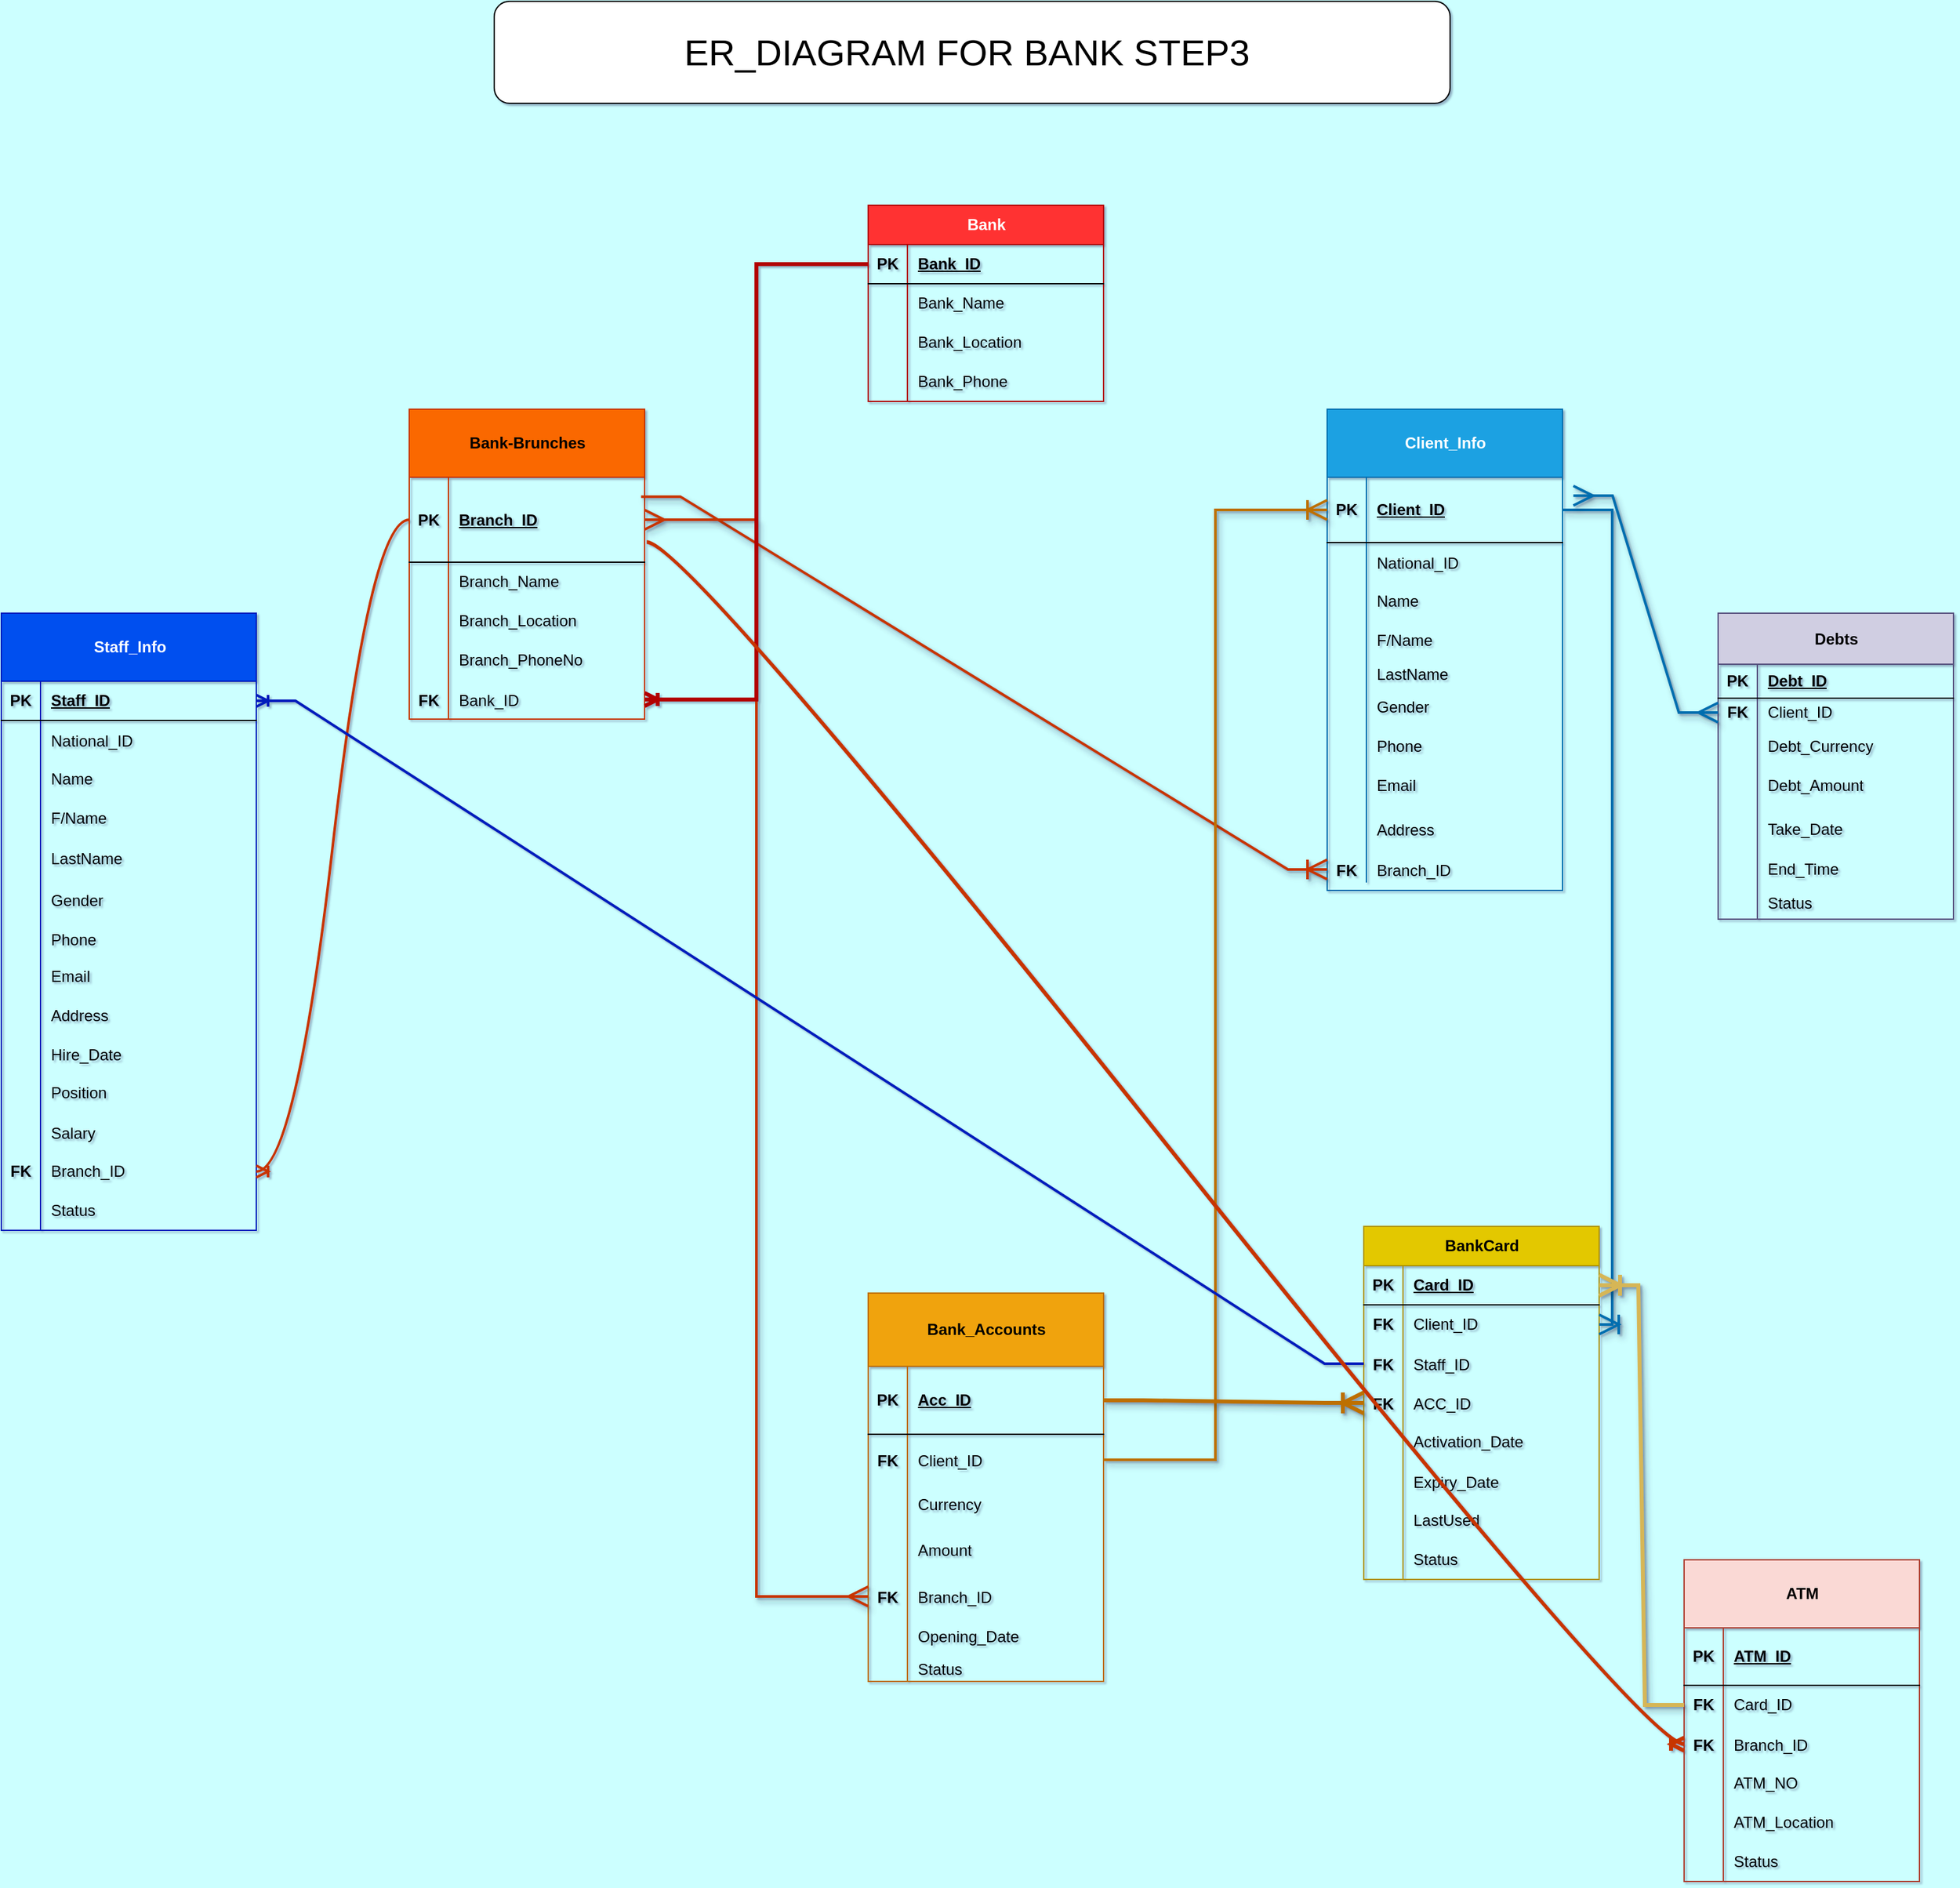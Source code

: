 <mxfile version="26.2.15">
  <diagram name="Page-1" id="15f87jgLNiUODkD-2ISg">
    <mxGraphModel dx="2211" dy="949" grid="1" gridSize="13" guides="1" tooltips="1" connect="1" arrows="1" fold="1" page="0" pageScale="1" pageWidth="850" pageHeight="1100" background="#CCFFFF" math="0" shadow="1">
      <root>
        <mxCell id="0" />
        <mxCell id="1" parent="0" />
        <mxCell id="Em6u5OrB498cdmo2XnIb-1" value="Staff_Info" style="shape=table;startSize=52;container=1;collapsible=1;childLayout=tableLayout;fixedRows=1;rowLines=0;fontStyle=1;align=center;resizeLast=1;html=1;fillColor=#0050ef;strokeColor=#001DBC;fontColor=#ffffff;" parent="1" vertex="1">
          <mxGeometry x="-832" y="156" width="195" height="472" as="geometry" />
        </mxCell>
        <mxCell id="Em6u5OrB498cdmo2XnIb-2" value="" style="shape=tableRow;horizontal=0;startSize=0;swimlaneHead=0;swimlaneBody=0;fillColor=none;collapsible=0;dropTarget=0;points=[[0,0.5],[1,0.5]];portConstraint=eastwest;top=0;left=0;right=0;bottom=1;" parent="Em6u5OrB498cdmo2XnIb-1" vertex="1">
          <mxGeometry y="52" width="195" height="30" as="geometry" />
        </mxCell>
        <mxCell id="Em6u5OrB498cdmo2XnIb-3" value="PK" style="shape=partialRectangle;connectable=0;fillColor=none;top=0;left=0;bottom=0;right=0;fontStyle=1;overflow=hidden;whiteSpace=wrap;html=1;" parent="Em6u5OrB498cdmo2XnIb-2" vertex="1">
          <mxGeometry width="30" height="30" as="geometry">
            <mxRectangle width="30" height="30" as="alternateBounds" />
          </mxGeometry>
        </mxCell>
        <mxCell id="Em6u5OrB498cdmo2XnIb-4" value="Staff_ID" style="shape=partialRectangle;connectable=0;fillColor=none;top=0;left=0;bottom=0;right=0;align=left;spacingLeft=6;fontStyle=5;overflow=hidden;whiteSpace=wrap;html=1;" parent="Em6u5OrB498cdmo2XnIb-2" vertex="1">
          <mxGeometry x="30" width="165" height="30" as="geometry">
            <mxRectangle width="165" height="30" as="alternateBounds" />
          </mxGeometry>
        </mxCell>
        <mxCell id="lurckieIBWkXN16T76oR-1" value="" style="shape=tableRow;horizontal=0;startSize=0;swimlaneHead=0;swimlaneBody=0;fillColor=none;collapsible=0;dropTarget=0;points=[[0,0.5],[1,0.5]];portConstraint=eastwest;top=0;left=0;right=0;bottom=0;" parent="Em6u5OrB498cdmo2XnIb-1" vertex="1">
          <mxGeometry y="82" width="195" height="30" as="geometry" />
        </mxCell>
        <mxCell id="lurckieIBWkXN16T76oR-2" value="" style="shape=partialRectangle;connectable=0;fillColor=none;top=0;left=0;bottom=0;right=0;editable=1;overflow=hidden;" parent="lurckieIBWkXN16T76oR-1" vertex="1">
          <mxGeometry width="30" height="30" as="geometry">
            <mxRectangle width="30" height="30" as="alternateBounds" />
          </mxGeometry>
        </mxCell>
        <mxCell id="lurckieIBWkXN16T76oR-3" value="National_ID" style="shape=partialRectangle;connectable=0;fillColor=none;top=0;left=0;bottom=0;right=0;align=left;spacingLeft=6;overflow=hidden;" parent="lurckieIBWkXN16T76oR-1" vertex="1">
          <mxGeometry x="30" width="165" height="30" as="geometry">
            <mxRectangle width="165" height="30" as="alternateBounds" />
          </mxGeometry>
        </mxCell>
        <mxCell id="Em6u5OrB498cdmo2XnIb-5" value="" style="shape=tableRow;horizontal=0;startSize=0;swimlaneHead=0;swimlaneBody=0;fillColor=none;collapsible=0;dropTarget=0;points=[[0,0.5],[1,0.5]];portConstraint=eastwest;top=0;left=0;right=0;bottom=0;" parent="Em6u5OrB498cdmo2XnIb-1" vertex="1">
          <mxGeometry y="112" width="195" height="30" as="geometry" />
        </mxCell>
        <mxCell id="Em6u5OrB498cdmo2XnIb-6" value="" style="shape=partialRectangle;connectable=0;fillColor=none;top=0;left=0;bottom=0;right=0;editable=1;overflow=hidden;whiteSpace=wrap;html=1;" parent="Em6u5OrB498cdmo2XnIb-5" vertex="1">
          <mxGeometry width="30" height="30" as="geometry">
            <mxRectangle width="30" height="30" as="alternateBounds" />
          </mxGeometry>
        </mxCell>
        <mxCell id="Em6u5OrB498cdmo2XnIb-7" value="Name" style="shape=partialRectangle;connectable=0;fillColor=none;top=0;left=0;bottom=0;right=0;align=left;spacingLeft=6;overflow=hidden;whiteSpace=wrap;html=1;" parent="Em6u5OrB498cdmo2XnIb-5" vertex="1">
          <mxGeometry x="30" width="165" height="30" as="geometry">
            <mxRectangle width="165" height="30" as="alternateBounds" />
          </mxGeometry>
        </mxCell>
        <mxCell id="Em6u5OrB498cdmo2XnIb-8" value="" style="shape=tableRow;horizontal=0;startSize=0;swimlaneHead=0;swimlaneBody=0;fillColor=none;collapsible=0;dropTarget=0;points=[[0,0.5],[1,0.5]];portConstraint=eastwest;top=0;left=0;right=0;bottom=0;" parent="Em6u5OrB498cdmo2XnIb-1" vertex="1">
          <mxGeometry y="142" width="195" height="30" as="geometry" />
        </mxCell>
        <mxCell id="Em6u5OrB498cdmo2XnIb-9" value="" style="shape=partialRectangle;connectable=0;fillColor=none;top=0;left=0;bottom=0;right=0;editable=1;overflow=hidden;whiteSpace=wrap;html=1;" parent="Em6u5OrB498cdmo2XnIb-8" vertex="1">
          <mxGeometry width="30" height="30" as="geometry">
            <mxRectangle width="30" height="30" as="alternateBounds" />
          </mxGeometry>
        </mxCell>
        <mxCell id="Em6u5OrB498cdmo2XnIb-10" value="F/Name" style="shape=partialRectangle;connectable=0;fillColor=none;top=0;left=0;bottom=0;right=0;align=left;spacingLeft=6;overflow=hidden;whiteSpace=wrap;html=1;" parent="Em6u5OrB498cdmo2XnIb-8" vertex="1">
          <mxGeometry x="30" width="165" height="30" as="geometry">
            <mxRectangle width="165" height="30" as="alternateBounds" />
          </mxGeometry>
        </mxCell>
        <mxCell id="Em6u5OrB498cdmo2XnIb-72" value="" style="shape=tableRow;horizontal=0;startSize=0;swimlaneHead=0;swimlaneBody=0;fillColor=none;collapsible=0;dropTarget=0;points=[[0,0.5],[1,0.5]];portConstraint=eastwest;top=0;left=0;right=0;bottom=0;" parent="Em6u5OrB498cdmo2XnIb-1" vertex="1">
          <mxGeometry y="172" width="195" height="30" as="geometry" />
        </mxCell>
        <mxCell id="Em6u5OrB498cdmo2XnIb-73" value="" style="shape=partialRectangle;connectable=0;fillColor=none;top=0;left=0;bottom=0;right=0;editable=1;overflow=hidden;" parent="Em6u5OrB498cdmo2XnIb-72" vertex="1">
          <mxGeometry width="30" height="30" as="geometry">
            <mxRectangle width="30" height="30" as="alternateBounds" />
          </mxGeometry>
        </mxCell>
        <mxCell id="Em6u5OrB498cdmo2XnIb-74" value="LastName" style="shape=partialRectangle;connectable=0;fillColor=none;top=0;left=0;bottom=0;right=0;align=left;spacingLeft=6;overflow=hidden;" parent="Em6u5OrB498cdmo2XnIb-72" vertex="1">
          <mxGeometry x="30" width="165" height="30" as="geometry">
            <mxRectangle width="165" height="30" as="alternateBounds" />
          </mxGeometry>
        </mxCell>
        <mxCell id="OlciM-B9G6zZ9tPEZE62-109" value="" style="shape=tableRow;horizontal=0;startSize=0;swimlaneHead=0;swimlaneBody=0;fillColor=none;collapsible=0;dropTarget=0;points=[[0,0.5],[1,0.5]];portConstraint=eastwest;top=0;left=0;right=0;bottom=0;" parent="Em6u5OrB498cdmo2XnIb-1" vertex="1">
          <mxGeometry y="202" width="195" height="34" as="geometry" />
        </mxCell>
        <mxCell id="OlciM-B9G6zZ9tPEZE62-110" value="" style="shape=partialRectangle;connectable=0;fillColor=none;top=0;left=0;bottom=0;right=0;editable=1;overflow=hidden;" parent="OlciM-B9G6zZ9tPEZE62-109" vertex="1">
          <mxGeometry width="30" height="34" as="geometry">
            <mxRectangle width="30" height="34" as="alternateBounds" />
          </mxGeometry>
        </mxCell>
        <mxCell id="OlciM-B9G6zZ9tPEZE62-111" value="Gender" style="shape=partialRectangle;connectable=0;fillColor=none;top=0;left=0;bottom=0;right=0;align=left;spacingLeft=6;overflow=hidden;" parent="OlciM-B9G6zZ9tPEZE62-109" vertex="1">
          <mxGeometry x="30" width="165" height="34" as="geometry">
            <mxRectangle width="165" height="34" as="alternateBounds" />
          </mxGeometry>
        </mxCell>
        <mxCell id="Em6u5OrB498cdmo2XnIb-75" value="" style="shape=tableRow;horizontal=0;startSize=0;swimlaneHead=0;swimlaneBody=0;fillColor=none;collapsible=0;dropTarget=0;points=[[0,0.5],[1,0.5]];portConstraint=eastwest;top=0;left=0;right=0;bottom=0;" parent="Em6u5OrB498cdmo2XnIb-1" vertex="1">
          <mxGeometry y="236" width="195" height="26" as="geometry" />
        </mxCell>
        <mxCell id="Em6u5OrB498cdmo2XnIb-76" value="" style="shape=partialRectangle;connectable=0;fillColor=none;top=0;left=0;bottom=0;right=0;editable=1;overflow=hidden;" parent="Em6u5OrB498cdmo2XnIb-75" vertex="1">
          <mxGeometry width="30" height="26" as="geometry">
            <mxRectangle width="30" height="26" as="alternateBounds" />
          </mxGeometry>
        </mxCell>
        <mxCell id="Em6u5OrB498cdmo2XnIb-77" value="Phone" style="shape=partialRectangle;connectable=0;fillColor=none;top=0;left=0;bottom=0;right=0;align=left;spacingLeft=6;overflow=hidden;" parent="Em6u5OrB498cdmo2XnIb-75" vertex="1">
          <mxGeometry x="30" width="165" height="26" as="geometry">
            <mxRectangle width="165" height="26" as="alternateBounds" />
          </mxGeometry>
        </mxCell>
        <mxCell id="Em6u5OrB498cdmo2XnIb-78" value="" style="shape=tableRow;horizontal=0;startSize=0;swimlaneHead=0;swimlaneBody=0;fillColor=none;collapsible=0;dropTarget=0;points=[[0,0.5],[1,0.5]];portConstraint=eastwest;top=0;left=0;right=0;bottom=0;" parent="Em6u5OrB498cdmo2XnIb-1" vertex="1">
          <mxGeometry y="262" width="195" height="30" as="geometry" />
        </mxCell>
        <mxCell id="Em6u5OrB498cdmo2XnIb-79" value="" style="shape=partialRectangle;connectable=0;fillColor=none;top=0;left=0;bottom=0;right=0;editable=1;overflow=hidden;" parent="Em6u5OrB498cdmo2XnIb-78" vertex="1">
          <mxGeometry width="30" height="30" as="geometry">
            <mxRectangle width="30" height="30" as="alternateBounds" />
          </mxGeometry>
        </mxCell>
        <mxCell id="Em6u5OrB498cdmo2XnIb-80" value="Email" style="shape=partialRectangle;connectable=0;fillColor=none;top=0;left=0;bottom=0;right=0;align=left;spacingLeft=6;overflow=hidden;" parent="Em6u5OrB498cdmo2XnIb-78" vertex="1">
          <mxGeometry x="30" width="165" height="30" as="geometry">
            <mxRectangle width="165" height="30" as="alternateBounds" />
          </mxGeometry>
        </mxCell>
        <mxCell id="Em6u5OrB498cdmo2XnIb-81" value="" style="shape=tableRow;horizontal=0;startSize=0;swimlaneHead=0;swimlaneBody=0;fillColor=none;collapsible=0;dropTarget=0;points=[[0,0.5],[1,0.5]];portConstraint=eastwest;top=0;left=0;right=0;bottom=0;" parent="Em6u5OrB498cdmo2XnIb-1" vertex="1">
          <mxGeometry y="292" width="195" height="30" as="geometry" />
        </mxCell>
        <mxCell id="Em6u5OrB498cdmo2XnIb-82" value="" style="shape=partialRectangle;connectable=0;fillColor=none;top=0;left=0;bottom=0;right=0;editable=1;overflow=hidden;" parent="Em6u5OrB498cdmo2XnIb-81" vertex="1">
          <mxGeometry width="30" height="30" as="geometry">
            <mxRectangle width="30" height="30" as="alternateBounds" />
          </mxGeometry>
        </mxCell>
        <mxCell id="Em6u5OrB498cdmo2XnIb-83" value="Address" style="shape=partialRectangle;connectable=0;fillColor=none;top=0;left=0;bottom=0;right=0;align=left;spacingLeft=6;overflow=hidden;" parent="Em6u5OrB498cdmo2XnIb-81" vertex="1">
          <mxGeometry x="30" width="165" height="30" as="geometry">
            <mxRectangle width="165" height="30" as="alternateBounds" />
          </mxGeometry>
        </mxCell>
        <mxCell id="Em6u5OrB498cdmo2XnIb-84" value="" style="shape=tableRow;horizontal=0;startSize=0;swimlaneHead=0;swimlaneBody=0;fillColor=none;collapsible=0;dropTarget=0;points=[[0,0.5],[1,0.5]];portConstraint=eastwest;top=0;left=0;right=0;bottom=0;" parent="Em6u5OrB498cdmo2XnIb-1" vertex="1">
          <mxGeometry y="322" width="195" height="30" as="geometry" />
        </mxCell>
        <mxCell id="Em6u5OrB498cdmo2XnIb-85" value="" style="shape=partialRectangle;connectable=0;fillColor=none;top=0;left=0;bottom=0;right=0;editable=1;overflow=hidden;" parent="Em6u5OrB498cdmo2XnIb-84" vertex="1">
          <mxGeometry width="30" height="30" as="geometry">
            <mxRectangle width="30" height="30" as="alternateBounds" />
          </mxGeometry>
        </mxCell>
        <mxCell id="Em6u5OrB498cdmo2XnIb-86" value="Hire_Date" style="shape=partialRectangle;connectable=0;fillColor=none;top=0;left=0;bottom=0;right=0;align=left;spacingLeft=6;overflow=hidden;" parent="Em6u5OrB498cdmo2XnIb-84" vertex="1">
          <mxGeometry x="30" width="165" height="30" as="geometry">
            <mxRectangle width="165" height="30" as="alternateBounds" />
          </mxGeometry>
        </mxCell>
        <mxCell id="Em6u5OrB498cdmo2XnIb-11" value="" style="shape=tableRow;horizontal=0;startSize=0;swimlaneHead=0;swimlaneBody=0;fillColor=none;collapsible=0;dropTarget=0;points=[[0,0.5],[1,0.5]];portConstraint=eastwest;top=0;left=0;right=0;bottom=0;" parent="Em6u5OrB498cdmo2XnIb-1" vertex="1">
          <mxGeometry y="352" width="195" height="30" as="geometry" />
        </mxCell>
        <mxCell id="Em6u5OrB498cdmo2XnIb-12" value="" style="shape=partialRectangle;connectable=0;fillColor=none;top=0;left=0;bottom=0;right=0;editable=1;overflow=hidden;whiteSpace=wrap;html=1;" parent="Em6u5OrB498cdmo2XnIb-11" vertex="1">
          <mxGeometry width="30" height="30" as="geometry">
            <mxRectangle width="30" height="30" as="alternateBounds" />
          </mxGeometry>
        </mxCell>
        <mxCell id="Em6u5OrB498cdmo2XnIb-13" value="Position" style="shape=partialRectangle;connectable=0;fillColor=none;top=0;left=0;bottom=0;right=0;align=left;spacingLeft=6;overflow=hidden;whiteSpace=wrap;html=1;" parent="Em6u5OrB498cdmo2XnIb-11" vertex="1">
          <mxGeometry x="30" width="165" height="30" as="geometry">
            <mxRectangle width="165" height="30" as="alternateBounds" />
          </mxGeometry>
        </mxCell>
        <mxCell id="WFSdfXjwfJfFTMJb4PNm-17" value="" style="shape=tableRow;horizontal=0;startSize=0;swimlaneHead=0;swimlaneBody=0;fillColor=none;collapsible=0;dropTarget=0;points=[[0,0.5],[1,0.5]];portConstraint=eastwest;top=0;left=0;right=0;bottom=0;" parent="Em6u5OrB498cdmo2XnIb-1" vertex="1">
          <mxGeometry y="382" width="195" height="30" as="geometry" />
        </mxCell>
        <mxCell id="WFSdfXjwfJfFTMJb4PNm-18" value="" style="shape=partialRectangle;connectable=0;fillColor=none;top=0;left=0;bottom=0;right=0;editable=1;overflow=hidden;" parent="WFSdfXjwfJfFTMJb4PNm-17" vertex="1">
          <mxGeometry width="30" height="30" as="geometry">
            <mxRectangle width="30" height="30" as="alternateBounds" />
          </mxGeometry>
        </mxCell>
        <mxCell id="WFSdfXjwfJfFTMJb4PNm-19" value="Salary" style="shape=partialRectangle;connectable=0;fillColor=none;top=0;left=0;bottom=0;right=0;align=left;spacingLeft=6;overflow=hidden;" parent="WFSdfXjwfJfFTMJb4PNm-17" vertex="1">
          <mxGeometry x="30" width="165" height="30" as="geometry">
            <mxRectangle width="165" height="30" as="alternateBounds" />
          </mxGeometry>
        </mxCell>
        <mxCell id="OlciM-B9G6zZ9tPEZE62-103" value="" style="shape=tableRow;horizontal=0;startSize=0;swimlaneHead=0;swimlaneBody=0;fillColor=none;collapsible=0;dropTarget=0;points=[[0,0.5],[1,0.5]];portConstraint=eastwest;top=0;left=0;right=0;bottom=0;" parent="Em6u5OrB498cdmo2XnIb-1" vertex="1">
          <mxGeometry y="412" width="195" height="30" as="geometry" />
        </mxCell>
        <mxCell id="OlciM-B9G6zZ9tPEZE62-104" value="FK" style="shape=partialRectangle;connectable=0;fillColor=none;top=0;left=0;bottom=0;right=0;editable=1;overflow=hidden;whiteSpace=wrap;html=1;fontStyle=1" parent="OlciM-B9G6zZ9tPEZE62-103" vertex="1">
          <mxGeometry width="30" height="30" as="geometry">
            <mxRectangle width="30" height="30" as="alternateBounds" />
          </mxGeometry>
        </mxCell>
        <mxCell id="OlciM-B9G6zZ9tPEZE62-105" value="Branch_ID" style="shape=partialRectangle;connectable=0;fillColor=none;top=0;left=0;bottom=0;right=0;align=left;spacingLeft=6;overflow=hidden;whiteSpace=wrap;html=1;" parent="OlciM-B9G6zZ9tPEZE62-103" vertex="1">
          <mxGeometry x="30" width="165" height="30" as="geometry">
            <mxRectangle width="165" height="30" as="alternateBounds" />
          </mxGeometry>
        </mxCell>
        <mxCell id="OlciM-B9G6zZ9tPEZE62-106" value="" style="shape=tableRow;horizontal=0;startSize=0;swimlaneHead=0;swimlaneBody=0;fillColor=none;collapsible=0;dropTarget=0;points=[[0,0.5],[1,0.5]];portConstraint=eastwest;top=0;left=0;right=0;bottom=0;" parent="Em6u5OrB498cdmo2XnIb-1" vertex="1">
          <mxGeometry y="442" width="195" height="30" as="geometry" />
        </mxCell>
        <mxCell id="OlciM-B9G6zZ9tPEZE62-107" value="" style="shape=partialRectangle;connectable=0;fillColor=none;top=0;left=0;bottom=0;right=0;editable=1;overflow=hidden;whiteSpace=wrap;html=1;" parent="OlciM-B9G6zZ9tPEZE62-106" vertex="1">
          <mxGeometry width="30" height="30" as="geometry">
            <mxRectangle width="30" height="30" as="alternateBounds" />
          </mxGeometry>
        </mxCell>
        <mxCell id="OlciM-B9G6zZ9tPEZE62-108" value="Status" style="shape=partialRectangle;connectable=0;fillColor=none;top=0;left=0;bottom=0;right=0;align=left;spacingLeft=6;overflow=hidden;whiteSpace=wrap;html=1;" parent="OlciM-B9G6zZ9tPEZE62-106" vertex="1">
          <mxGeometry x="30" width="165" height="30" as="geometry">
            <mxRectangle width="165" height="30" as="alternateBounds" />
          </mxGeometry>
        </mxCell>
        <mxCell id="Em6u5OrB498cdmo2XnIb-31" value="Client_Info" style="shape=table;startSize=52;container=1;collapsible=1;childLayout=tableLayout;fixedRows=1;rowLines=0;fontStyle=1;align=center;resizeLast=1;html=1;fillColor=#1ba1e2;fontColor=#ffffff;strokeColor=#006EAF;" parent="1" vertex="1">
          <mxGeometry x="182" width="180" height="368" as="geometry" />
        </mxCell>
        <mxCell id="Em6u5OrB498cdmo2XnIb-32" value="" style="shape=tableRow;horizontal=0;startSize=0;swimlaneHead=0;swimlaneBody=0;fillColor=none;collapsible=0;dropTarget=0;points=[[0,0.5],[1,0.5]];portConstraint=eastwest;top=0;left=0;right=0;bottom=1;" parent="Em6u5OrB498cdmo2XnIb-31" vertex="1">
          <mxGeometry y="52" width="180" height="50" as="geometry" />
        </mxCell>
        <mxCell id="Em6u5OrB498cdmo2XnIb-33" value="PK" style="shape=partialRectangle;connectable=0;fillColor=none;top=0;left=0;bottom=0;right=0;fontStyle=1;overflow=hidden;whiteSpace=wrap;html=1;" parent="Em6u5OrB498cdmo2XnIb-32" vertex="1">
          <mxGeometry width="30" height="50" as="geometry">
            <mxRectangle width="30" height="50" as="alternateBounds" />
          </mxGeometry>
        </mxCell>
        <mxCell id="Em6u5OrB498cdmo2XnIb-34" value="Client_ID" style="shape=partialRectangle;connectable=0;fillColor=none;top=0;left=0;bottom=0;right=0;align=left;spacingLeft=6;fontStyle=5;overflow=hidden;whiteSpace=wrap;html=1;" parent="Em6u5OrB498cdmo2XnIb-32" vertex="1">
          <mxGeometry x="30" width="150" height="50" as="geometry">
            <mxRectangle width="150" height="50" as="alternateBounds" />
          </mxGeometry>
        </mxCell>
        <mxCell id="lurckieIBWkXN16T76oR-4" value="" style="shape=tableRow;horizontal=0;startSize=0;swimlaneHead=0;swimlaneBody=0;fillColor=none;collapsible=0;dropTarget=0;points=[[0,0.5],[1,0.5]];portConstraint=eastwest;top=0;left=0;right=0;bottom=0;" parent="Em6u5OrB498cdmo2XnIb-31" vertex="1">
          <mxGeometry y="102" width="180" height="30" as="geometry" />
        </mxCell>
        <mxCell id="lurckieIBWkXN16T76oR-5" value="" style="shape=partialRectangle;connectable=0;fillColor=none;top=0;left=0;bottom=0;right=0;editable=1;overflow=hidden;" parent="lurckieIBWkXN16T76oR-4" vertex="1">
          <mxGeometry width="30" height="30" as="geometry">
            <mxRectangle width="30" height="30" as="alternateBounds" />
          </mxGeometry>
        </mxCell>
        <mxCell id="lurckieIBWkXN16T76oR-6" value="National_ID" style="shape=partialRectangle;connectable=0;fillColor=none;top=0;left=0;bottom=0;right=0;align=left;spacingLeft=6;overflow=hidden;" parent="lurckieIBWkXN16T76oR-4" vertex="1">
          <mxGeometry x="30" width="150" height="30" as="geometry">
            <mxRectangle width="150" height="30" as="alternateBounds" />
          </mxGeometry>
        </mxCell>
        <mxCell id="Em6u5OrB498cdmo2XnIb-35" value="" style="shape=tableRow;horizontal=0;startSize=0;swimlaneHead=0;swimlaneBody=0;fillColor=none;collapsible=0;dropTarget=0;points=[[0,0.5],[1,0.5]];portConstraint=eastwest;top=0;left=0;right=0;bottom=0;" parent="Em6u5OrB498cdmo2XnIb-31" vertex="1">
          <mxGeometry y="132" width="180" height="30" as="geometry" />
        </mxCell>
        <mxCell id="Em6u5OrB498cdmo2XnIb-36" value="" style="shape=partialRectangle;connectable=0;fillColor=none;top=0;left=0;bottom=0;right=0;editable=1;overflow=hidden;whiteSpace=wrap;html=1;" parent="Em6u5OrB498cdmo2XnIb-35" vertex="1">
          <mxGeometry width="30" height="30" as="geometry">
            <mxRectangle width="30" height="30" as="alternateBounds" />
          </mxGeometry>
        </mxCell>
        <mxCell id="Em6u5OrB498cdmo2XnIb-37" value="Name" style="shape=partialRectangle;connectable=0;fillColor=none;top=0;left=0;bottom=0;right=0;align=left;spacingLeft=6;overflow=hidden;whiteSpace=wrap;html=1;" parent="Em6u5OrB498cdmo2XnIb-35" vertex="1">
          <mxGeometry x="30" width="150" height="30" as="geometry">
            <mxRectangle width="150" height="30" as="alternateBounds" />
          </mxGeometry>
        </mxCell>
        <mxCell id="Em6u5OrB498cdmo2XnIb-38" value="" style="shape=tableRow;horizontal=0;startSize=0;swimlaneHead=0;swimlaneBody=0;fillColor=none;collapsible=0;dropTarget=0;points=[[0,0.5],[1,0.5]];portConstraint=eastwest;top=0;left=0;right=0;bottom=0;" parent="Em6u5OrB498cdmo2XnIb-31" vertex="1">
          <mxGeometry y="162" width="180" height="30" as="geometry" />
        </mxCell>
        <mxCell id="Em6u5OrB498cdmo2XnIb-39" value="" style="shape=partialRectangle;connectable=0;fillColor=none;top=0;left=0;bottom=0;right=0;editable=1;overflow=hidden;whiteSpace=wrap;html=1;" parent="Em6u5OrB498cdmo2XnIb-38" vertex="1">
          <mxGeometry width="30" height="30" as="geometry">
            <mxRectangle width="30" height="30" as="alternateBounds" />
          </mxGeometry>
        </mxCell>
        <mxCell id="Em6u5OrB498cdmo2XnIb-40" value="F/Name" style="shape=partialRectangle;connectable=0;fillColor=none;top=0;left=0;bottom=0;right=0;align=left;spacingLeft=6;overflow=hidden;whiteSpace=wrap;html=1;" parent="Em6u5OrB498cdmo2XnIb-38" vertex="1">
          <mxGeometry x="30" width="150" height="30" as="geometry">
            <mxRectangle width="150" height="30" as="alternateBounds" />
          </mxGeometry>
        </mxCell>
        <mxCell id="Em6u5OrB498cdmo2XnIb-93" value="" style="shape=tableRow;horizontal=0;startSize=0;swimlaneHead=0;swimlaneBody=0;fillColor=none;collapsible=0;dropTarget=0;points=[[0,0.5],[1,0.5]];portConstraint=eastwest;top=0;left=0;right=0;bottom=0;" parent="Em6u5OrB498cdmo2XnIb-31" vertex="1">
          <mxGeometry y="192" width="180" height="20" as="geometry" />
        </mxCell>
        <mxCell id="Em6u5OrB498cdmo2XnIb-94" value="" style="shape=partialRectangle;connectable=0;fillColor=none;top=0;left=0;bottom=0;right=0;editable=1;overflow=hidden;" parent="Em6u5OrB498cdmo2XnIb-93" vertex="1">
          <mxGeometry width="30" height="20" as="geometry">
            <mxRectangle width="30" height="20" as="alternateBounds" />
          </mxGeometry>
        </mxCell>
        <mxCell id="Em6u5OrB498cdmo2XnIb-95" value="LastName" style="shape=partialRectangle;connectable=0;fillColor=none;top=0;left=0;bottom=0;right=0;align=left;spacingLeft=6;overflow=hidden;" parent="Em6u5OrB498cdmo2XnIb-93" vertex="1">
          <mxGeometry x="30" width="150" height="20" as="geometry">
            <mxRectangle width="150" height="20" as="alternateBounds" />
          </mxGeometry>
        </mxCell>
        <mxCell id="OlciM-B9G6zZ9tPEZE62-116" value="" style="shape=tableRow;horizontal=0;startSize=0;swimlaneHead=0;swimlaneBody=0;fillColor=none;collapsible=0;dropTarget=0;points=[[0,0.5],[1,0.5]];portConstraint=eastwest;top=0;left=0;right=0;bottom=0;" parent="Em6u5OrB498cdmo2XnIb-31" vertex="1">
          <mxGeometry y="212" width="180" height="30" as="geometry" />
        </mxCell>
        <mxCell id="OlciM-B9G6zZ9tPEZE62-117" value="" style="shape=partialRectangle;connectable=0;fillColor=none;top=0;left=0;bottom=0;right=0;editable=1;overflow=hidden;" parent="OlciM-B9G6zZ9tPEZE62-116" vertex="1">
          <mxGeometry width="30" height="30" as="geometry">
            <mxRectangle width="30" height="30" as="alternateBounds" />
          </mxGeometry>
        </mxCell>
        <mxCell id="OlciM-B9G6zZ9tPEZE62-118" value="Gender" style="shape=partialRectangle;connectable=0;fillColor=none;top=0;left=0;bottom=0;right=0;align=left;spacingLeft=6;overflow=hidden;" parent="OlciM-B9G6zZ9tPEZE62-116" vertex="1">
          <mxGeometry x="30" width="150" height="30" as="geometry">
            <mxRectangle width="150" height="30" as="alternateBounds" />
          </mxGeometry>
        </mxCell>
        <mxCell id="Em6u5OrB498cdmo2XnIb-96" value="" style="shape=tableRow;horizontal=0;startSize=0;swimlaneHead=0;swimlaneBody=0;fillColor=none;collapsible=0;dropTarget=0;points=[[0,0.5],[1,0.5]];portConstraint=eastwest;top=0;left=0;right=0;bottom=0;" parent="Em6u5OrB498cdmo2XnIb-31" vertex="1">
          <mxGeometry y="242" width="180" height="30" as="geometry" />
        </mxCell>
        <mxCell id="Em6u5OrB498cdmo2XnIb-97" value="" style="shape=partialRectangle;connectable=0;fillColor=none;top=0;left=0;bottom=0;right=0;editable=1;overflow=hidden;" parent="Em6u5OrB498cdmo2XnIb-96" vertex="1">
          <mxGeometry width="30" height="30" as="geometry">
            <mxRectangle width="30" height="30" as="alternateBounds" />
          </mxGeometry>
        </mxCell>
        <mxCell id="Em6u5OrB498cdmo2XnIb-98" value="Phone" style="shape=partialRectangle;connectable=0;fillColor=none;top=0;left=0;bottom=0;right=0;align=left;spacingLeft=6;overflow=hidden;" parent="Em6u5OrB498cdmo2XnIb-96" vertex="1">
          <mxGeometry x="30" width="150" height="30" as="geometry">
            <mxRectangle width="150" height="30" as="alternateBounds" />
          </mxGeometry>
        </mxCell>
        <mxCell id="Em6u5OrB498cdmo2XnIb-99" value="" style="shape=tableRow;horizontal=0;startSize=0;swimlaneHead=0;swimlaneBody=0;fillColor=none;collapsible=0;dropTarget=0;points=[[0,0.5],[1,0.5]];portConstraint=eastwest;top=0;left=0;right=0;bottom=0;" parent="Em6u5OrB498cdmo2XnIb-31" vertex="1">
          <mxGeometry y="272" width="180" height="30" as="geometry" />
        </mxCell>
        <mxCell id="Em6u5OrB498cdmo2XnIb-100" value="" style="shape=partialRectangle;connectable=0;fillColor=none;top=0;left=0;bottom=0;right=0;editable=1;overflow=hidden;" parent="Em6u5OrB498cdmo2XnIb-99" vertex="1">
          <mxGeometry width="30" height="30" as="geometry">
            <mxRectangle width="30" height="30" as="alternateBounds" />
          </mxGeometry>
        </mxCell>
        <mxCell id="Em6u5OrB498cdmo2XnIb-101" value="Email" style="shape=partialRectangle;connectable=0;fillColor=none;top=0;left=0;bottom=0;right=0;align=left;spacingLeft=6;overflow=hidden;" parent="Em6u5OrB498cdmo2XnIb-99" vertex="1">
          <mxGeometry x="30" width="150" height="30" as="geometry">
            <mxRectangle width="150" height="30" as="alternateBounds" />
          </mxGeometry>
        </mxCell>
        <mxCell id="Em6u5OrB498cdmo2XnIb-41" value="" style="shape=tableRow;horizontal=0;startSize=0;swimlaneHead=0;swimlaneBody=0;fillColor=none;collapsible=0;dropTarget=0;points=[[0,0.5],[1,0.5]];portConstraint=eastwest;top=0;left=0;right=0;bottom=0;" parent="Em6u5OrB498cdmo2XnIb-31" vertex="1">
          <mxGeometry y="302" width="180" height="40" as="geometry" />
        </mxCell>
        <mxCell id="Em6u5OrB498cdmo2XnIb-42" value="" style="shape=partialRectangle;connectable=0;fillColor=none;top=0;left=0;bottom=0;right=0;editable=1;overflow=hidden;whiteSpace=wrap;html=1;" parent="Em6u5OrB498cdmo2XnIb-41" vertex="1">
          <mxGeometry width="30" height="40" as="geometry">
            <mxRectangle width="30" height="40" as="alternateBounds" />
          </mxGeometry>
        </mxCell>
        <mxCell id="Em6u5OrB498cdmo2XnIb-43" value="Address" style="shape=partialRectangle;connectable=0;fillColor=none;top=0;left=0;bottom=0;right=0;align=left;spacingLeft=6;overflow=hidden;whiteSpace=wrap;html=1;" parent="Em6u5OrB498cdmo2XnIb-41" vertex="1">
          <mxGeometry x="30" width="150" height="40" as="geometry">
            <mxRectangle width="150" height="40" as="alternateBounds" />
          </mxGeometry>
        </mxCell>
        <mxCell id="OlciM-B9G6zZ9tPEZE62-96" value="" style="shape=tableRow;horizontal=0;startSize=0;swimlaneHead=0;swimlaneBody=0;fillColor=none;collapsible=0;dropTarget=0;points=[[0,0.5],[1,0.5]];portConstraint=eastwest;top=0;left=0;right=0;bottom=0;" parent="Em6u5OrB498cdmo2XnIb-31" vertex="1">
          <mxGeometry y="342" width="180" height="20" as="geometry" />
        </mxCell>
        <mxCell id="OlciM-B9G6zZ9tPEZE62-97" value="FK" style="shape=partialRectangle;connectable=0;fillColor=none;top=0;left=0;bottom=0;right=0;editable=1;overflow=hidden;fontStyle=1" parent="OlciM-B9G6zZ9tPEZE62-96" vertex="1">
          <mxGeometry width="30" height="20" as="geometry">
            <mxRectangle width="30" height="20" as="alternateBounds" />
          </mxGeometry>
        </mxCell>
        <mxCell id="OlciM-B9G6zZ9tPEZE62-98" value="Branch_ID" style="shape=partialRectangle;connectable=0;fillColor=none;top=0;left=0;bottom=0;right=0;align=left;spacingLeft=6;overflow=hidden;" parent="OlciM-B9G6zZ9tPEZE62-96" vertex="1">
          <mxGeometry x="30" width="150" height="20" as="geometry">
            <mxRectangle width="150" height="20" as="alternateBounds" />
          </mxGeometry>
        </mxCell>
        <mxCell id="Em6u5OrB498cdmo2XnIb-44" value="Bank-Brunches" style="shape=table;startSize=52;container=1;collapsible=1;childLayout=tableLayout;fixedRows=1;rowLines=0;fontStyle=1;align=center;resizeLast=1;html=1;fillColor=#fa6800;fontColor=#000000;strokeColor=#C73500;" parent="1" vertex="1">
          <mxGeometry x="-520" width="180" height="237" as="geometry" />
        </mxCell>
        <mxCell id="Em6u5OrB498cdmo2XnIb-45" value="" style="shape=tableRow;horizontal=0;startSize=0;swimlaneHead=0;swimlaneBody=0;fillColor=none;collapsible=0;dropTarget=0;points=[[0,0.5],[1,0.5]];portConstraint=eastwest;top=0;left=0;right=0;bottom=1;" parent="Em6u5OrB498cdmo2XnIb-44" vertex="1">
          <mxGeometry y="52" width="180" height="65" as="geometry" />
        </mxCell>
        <mxCell id="Em6u5OrB498cdmo2XnIb-46" value="PK" style="shape=partialRectangle;connectable=0;fillColor=none;top=0;left=0;bottom=0;right=0;fontStyle=1;overflow=hidden;whiteSpace=wrap;html=1;" parent="Em6u5OrB498cdmo2XnIb-45" vertex="1">
          <mxGeometry width="30" height="65" as="geometry">
            <mxRectangle width="30" height="65" as="alternateBounds" />
          </mxGeometry>
        </mxCell>
        <mxCell id="Em6u5OrB498cdmo2XnIb-47" value="Branch_ID" style="shape=partialRectangle;connectable=0;fillColor=none;top=0;left=0;bottom=0;right=0;align=left;spacingLeft=6;fontStyle=5;overflow=hidden;whiteSpace=wrap;html=1;" parent="Em6u5OrB498cdmo2XnIb-45" vertex="1">
          <mxGeometry x="30" width="150" height="65" as="geometry">
            <mxRectangle width="150" height="65" as="alternateBounds" />
          </mxGeometry>
        </mxCell>
        <mxCell id="Em6u5OrB498cdmo2XnIb-48" value="" style="shape=tableRow;horizontal=0;startSize=0;swimlaneHead=0;swimlaneBody=0;fillColor=none;collapsible=0;dropTarget=0;points=[[0,0.5],[1,0.5]];portConstraint=eastwest;top=0;left=0;right=0;bottom=0;" parent="Em6u5OrB498cdmo2XnIb-44" vertex="1">
          <mxGeometry y="117" width="180" height="30" as="geometry" />
        </mxCell>
        <mxCell id="Em6u5OrB498cdmo2XnIb-49" value="" style="shape=partialRectangle;connectable=0;fillColor=none;top=0;left=0;bottom=0;right=0;editable=1;overflow=hidden;whiteSpace=wrap;html=1;fontStyle=1" parent="Em6u5OrB498cdmo2XnIb-48" vertex="1">
          <mxGeometry width="30" height="30" as="geometry">
            <mxRectangle width="30" height="30" as="alternateBounds" />
          </mxGeometry>
        </mxCell>
        <mxCell id="Em6u5OrB498cdmo2XnIb-50" value="Branch_Name" style="shape=partialRectangle;connectable=0;fillColor=none;top=0;left=0;bottom=0;right=0;align=left;spacingLeft=6;overflow=hidden;whiteSpace=wrap;html=1;" parent="Em6u5OrB498cdmo2XnIb-48" vertex="1">
          <mxGeometry x="30" width="150" height="30" as="geometry">
            <mxRectangle width="150" height="30" as="alternateBounds" />
          </mxGeometry>
        </mxCell>
        <mxCell id="Em6u5OrB498cdmo2XnIb-51" value="" style="shape=tableRow;horizontal=0;startSize=0;swimlaneHead=0;swimlaneBody=0;fillColor=none;collapsible=0;dropTarget=0;points=[[0,0.5],[1,0.5]];portConstraint=eastwest;top=0;left=0;right=0;bottom=0;" parent="Em6u5OrB498cdmo2XnIb-44" vertex="1">
          <mxGeometry y="147" width="180" height="30" as="geometry" />
        </mxCell>
        <mxCell id="Em6u5OrB498cdmo2XnIb-52" value="" style="shape=partialRectangle;connectable=0;fillColor=none;top=0;left=0;bottom=0;right=0;editable=1;overflow=hidden;whiteSpace=wrap;html=1;" parent="Em6u5OrB498cdmo2XnIb-51" vertex="1">
          <mxGeometry width="30" height="30" as="geometry">
            <mxRectangle width="30" height="30" as="alternateBounds" />
          </mxGeometry>
        </mxCell>
        <mxCell id="Em6u5OrB498cdmo2XnIb-53" value="Branch_Location" style="shape=partialRectangle;connectable=0;fillColor=none;top=0;left=0;bottom=0;right=0;align=left;spacingLeft=6;overflow=hidden;whiteSpace=wrap;html=1;" parent="Em6u5OrB498cdmo2XnIb-51" vertex="1">
          <mxGeometry x="30" width="150" height="30" as="geometry">
            <mxRectangle width="150" height="30" as="alternateBounds" />
          </mxGeometry>
        </mxCell>
        <mxCell id="Em6u5OrB498cdmo2XnIb-54" value="" style="shape=tableRow;horizontal=0;startSize=0;swimlaneHead=0;swimlaneBody=0;fillColor=none;collapsible=0;dropTarget=0;points=[[0,0.5],[1,0.5]];portConstraint=eastwest;top=0;left=0;right=0;bottom=0;" parent="Em6u5OrB498cdmo2XnIb-44" vertex="1">
          <mxGeometry y="177" width="180" height="30" as="geometry" />
        </mxCell>
        <mxCell id="Em6u5OrB498cdmo2XnIb-55" value="" style="shape=partialRectangle;connectable=0;fillColor=none;top=0;left=0;bottom=0;right=0;editable=1;overflow=hidden;whiteSpace=wrap;html=1;" parent="Em6u5OrB498cdmo2XnIb-54" vertex="1">
          <mxGeometry width="30" height="30" as="geometry">
            <mxRectangle width="30" height="30" as="alternateBounds" />
          </mxGeometry>
        </mxCell>
        <mxCell id="Em6u5OrB498cdmo2XnIb-56" value="Branch_PhoneNo" style="shape=partialRectangle;connectable=0;fillColor=none;top=0;left=0;bottom=0;right=0;align=left;spacingLeft=6;overflow=hidden;whiteSpace=wrap;html=1;" parent="Em6u5OrB498cdmo2XnIb-54" vertex="1">
          <mxGeometry x="30" width="150" height="30" as="geometry">
            <mxRectangle width="150" height="30" as="alternateBounds" />
          </mxGeometry>
        </mxCell>
        <mxCell id="WFSdfXjwfJfFTMJb4PNm-7" value="" style="shape=tableRow;horizontal=0;startSize=0;swimlaneHead=0;swimlaneBody=0;fillColor=none;collapsible=0;dropTarget=0;points=[[0,0.5],[1,0.5]];portConstraint=eastwest;top=0;left=0;right=0;bottom=0;" parent="Em6u5OrB498cdmo2XnIb-44" vertex="1">
          <mxGeometry y="207" width="180" height="30" as="geometry" />
        </mxCell>
        <mxCell id="WFSdfXjwfJfFTMJb4PNm-8" value="FK" style="shape=partialRectangle;connectable=0;fillColor=none;top=0;left=0;bottom=0;right=0;editable=1;overflow=hidden;fontStyle=1" parent="WFSdfXjwfJfFTMJb4PNm-7" vertex="1">
          <mxGeometry width="30" height="30" as="geometry">
            <mxRectangle width="30" height="30" as="alternateBounds" />
          </mxGeometry>
        </mxCell>
        <mxCell id="WFSdfXjwfJfFTMJb4PNm-9" value="Bank_ID" style="shape=partialRectangle;connectable=0;fillColor=none;top=0;left=0;bottom=0;right=0;align=left;spacingLeft=6;overflow=hidden;" parent="WFSdfXjwfJfFTMJb4PNm-7" vertex="1">
          <mxGeometry x="30" width="150" height="30" as="geometry">
            <mxRectangle width="150" height="30" as="alternateBounds" />
          </mxGeometry>
        </mxCell>
        <mxCell id="Em6u5OrB498cdmo2XnIb-108" value="Bank_Accounts" style="shape=table;startSize=56;container=1;collapsible=1;childLayout=tableLayout;fixedRows=1;rowLines=0;fontStyle=1;align=center;resizeLast=1;html=1;fillColor=#f0a30a;fontColor=#000000;strokeColor=#BD7000;" parent="1" vertex="1">
          <mxGeometry x="-169" y="676" width="180" height="297" as="geometry" />
        </mxCell>
        <mxCell id="Em6u5OrB498cdmo2XnIb-109" value="" style="shape=tableRow;horizontal=0;startSize=0;swimlaneHead=0;swimlaneBody=0;fillColor=none;collapsible=0;dropTarget=0;points=[[0,0.5],[1,0.5]];portConstraint=eastwest;top=0;left=0;right=0;bottom=1;" parent="Em6u5OrB498cdmo2XnIb-108" vertex="1">
          <mxGeometry y="56" width="180" height="52" as="geometry" />
        </mxCell>
        <mxCell id="Em6u5OrB498cdmo2XnIb-110" value="PK" style="shape=partialRectangle;connectable=0;fillColor=none;top=0;left=0;bottom=0;right=0;fontStyle=1;overflow=hidden;whiteSpace=wrap;html=1;" parent="Em6u5OrB498cdmo2XnIb-109" vertex="1">
          <mxGeometry width="30" height="52" as="geometry">
            <mxRectangle width="30" height="52" as="alternateBounds" />
          </mxGeometry>
        </mxCell>
        <mxCell id="Em6u5OrB498cdmo2XnIb-111" value="Acc_ID" style="shape=partialRectangle;connectable=0;fillColor=none;top=0;left=0;bottom=0;right=0;align=left;spacingLeft=6;fontStyle=5;overflow=hidden;whiteSpace=wrap;html=1;" parent="Em6u5OrB498cdmo2XnIb-109" vertex="1">
          <mxGeometry x="30" width="150" height="52" as="geometry">
            <mxRectangle width="150" height="52" as="alternateBounds" />
          </mxGeometry>
        </mxCell>
        <mxCell id="OlciM-B9G6zZ9tPEZE62-120" value="" style="shape=tableRow;horizontal=0;startSize=0;swimlaneHead=0;swimlaneBody=0;fillColor=none;collapsible=0;dropTarget=0;points=[[0,0.5],[1,0.5]];portConstraint=eastwest;top=0;left=0;right=0;bottom=0;" parent="Em6u5OrB498cdmo2XnIb-108" vertex="1">
          <mxGeometry y="108" width="180" height="39" as="geometry" />
        </mxCell>
        <mxCell id="OlciM-B9G6zZ9tPEZE62-121" value="FK" style="shape=partialRectangle;connectable=0;fillColor=none;top=0;left=0;bottom=0;right=0;editable=1;overflow=hidden;fontStyle=1" parent="OlciM-B9G6zZ9tPEZE62-120" vertex="1">
          <mxGeometry width="30" height="39" as="geometry">
            <mxRectangle width="30" height="39" as="alternateBounds" />
          </mxGeometry>
        </mxCell>
        <mxCell id="OlciM-B9G6zZ9tPEZE62-122" value="Client_ID" style="shape=partialRectangle;connectable=0;fillColor=none;top=0;left=0;bottom=0;right=0;align=left;spacingLeft=6;overflow=hidden;" parent="OlciM-B9G6zZ9tPEZE62-120" vertex="1">
          <mxGeometry x="30" width="150" height="39" as="geometry">
            <mxRectangle width="150" height="39" as="alternateBounds" />
          </mxGeometry>
        </mxCell>
        <mxCell id="Em6u5OrB498cdmo2XnIb-112" value="" style="shape=tableRow;horizontal=0;startSize=0;swimlaneHead=0;swimlaneBody=0;fillColor=none;collapsible=0;dropTarget=0;points=[[0,0.5],[1,0.5]];portConstraint=eastwest;top=0;left=0;right=0;bottom=0;" parent="Em6u5OrB498cdmo2XnIb-108" vertex="1">
          <mxGeometry y="147" width="180" height="30" as="geometry" />
        </mxCell>
        <mxCell id="Em6u5OrB498cdmo2XnIb-113" value="" style="shape=partialRectangle;connectable=0;fillColor=none;top=0;left=0;bottom=0;right=0;editable=1;overflow=hidden;whiteSpace=wrap;html=1;" parent="Em6u5OrB498cdmo2XnIb-112" vertex="1">
          <mxGeometry width="30" height="30" as="geometry">
            <mxRectangle width="30" height="30" as="alternateBounds" />
          </mxGeometry>
        </mxCell>
        <mxCell id="Em6u5OrB498cdmo2XnIb-114" value="Currency" style="shape=partialRectangle;connectable=0;fillColor=none;top=0;left=0;bottom=0;right=0;align=left;spacingLeft=6;overflow=hidden;whiteSpace=wrap;html=1;" parent="Em6u5OrB498cdmo2XnIb-112" vertex="1">
          <mxGeometry x="30" width="150" height="30" as="geometry">
            <mxRectangle width="150" height="30" as="alternateBounds" />
          </mxGeometry>
        </mxCell>
        <mxCell id="Em6u5OrB498cdmo2XnIb-115" value="" style="shape=tableRow;horizontal=0;startSize=0;swimlaneHead=0;swimlaneBody=0;fillColor=none;collapsible=0;dropTarget=0;points=[[0,0.5],[1,0.5]];portConstraint=eastwest;top=0;left=0;right=0;bottom=0;" parent="Em6u5OrB498cdmo2XnIb-108" vertex="1">
          <mxGeometry y="177" width="180" height="40" as="geometry" />
        </mxCell>
        <mxCell id="Em6u5OrB498cdmo2XnIb-116" value="" style="shape=partialRectangle;connectable=0;fillColor=none;top=0;left=0;bottom=0;right=0;editable=1;overflow=hidden;whiteSpace=wrap;html=1;" parent="Em6u5OrB498cdmo2XnIb-115" vertex="1">
          <mxGeometry width="30" height="40" as="geometry">
            <mxRectangle width="30" height="40" as="alternateBounds" />
          </mxGeometry>
        </mxCell>
        <mxCell id="Em6u5OrB498cdmo2XnIb-117" value="Amount" style="shape=partialRectangle;connectable=0;fillColor=none;top=0;left=0;bottom=0;right=0;align=left;spacingLeft=6;overflow=hidden;whiteSpace=wrap;html=1;" parent="Em6u5OrB498cdmo2XnIb-115" vertex="1">
          <mxGeometry x="30" width="150" height="40" as="geometry">
            <mxRectangle width="150" height="40" as="alternateBounds" />
          </mxGeometry>
        </mxCell>
        <mxCell id="OlciM-B9G6zZ9tPEZE62-129" value="" style="shape=tableRow;horizontal=0;startSize=0;swimlaneHead=0;swimlaneBody=0;fillColor=none;collapsible=0;dropTarget=0;points=[[0,0.5],[1,0.5]];portConstraint=eastwest;top=0;left=0;right=0;bottom=0;" parent="Em6u5OrB498cdmo2XnIb-108" vertex="1">
          <mxGeometry y="217" width="180" height="30" as="geometry" />
        </mxCell>
        <mxCell id="OlciM-B9G6zZ9tPEZE62-130" value="FK" style="shape=partialRectangle;connectable=0;fillColor=none;top=0;left=0;bottom=0;right=0;editable=1;overflow=hidden;fontStyle=1" parent="OlciM-B9G6zZ9tPEZE62-129" vertex="1">
          <mxGeometry width="30" height="30" as="geometry">
            <mxRectangle width="30" height="30" as="alternateBounds" />
          </mxGeometry>
        </mxCell>
        <mxCell id="OlciM-B9G6zZ9tPEZE62-131" value="Branch_ID" style="shape=partialRectangle;connectable=0;fillColor=none;top=0;left=0;bottom=0;right=0;align=left;spacingLeft=6;overflow=hidden;" parent="OlciM-B9G6zZ9tPEZE62-129" vertex="1">
          <mxGeometry x="30" width="150" height="30" as="geometry">
            <mxRectangle width="150" height="30" as="alternateBounds" />
          </mxGeometry>
        </mxCell>
        <mxCell id="Em6u5OrB498cdmo2XnIb-121" value="" style="shape=tableRow;horizontal=0;startSize=0;swimlaneHead=0;swimlaneBody=0;fillColor=none;collapsible=0;dropTarget=0;points=[[0,0.5],[1,0.5]];portConstraint=eastwest;top=0;left=0;right=0;bottom=0;" parent="Em6u5OrB498cdmo2XnIb-108" vertex="1">
          <mxGeometry y="247" width="180" height="30" as="geometry" />
        </mxCell>
        <mxCell id="Em6u5OrB498cdmo2XnIb-122" value="" style="shape=partialRectangle;connectable=0;fillColor=none;top=0;left=0;bottom=0;right=0;editable=1;overflow=hidden;" parent="Em6u5OrB498cdmo2XnIb-121" vertex="1">
          <mxGeometry width="30" height="30" as="geometry">
            <mxRectangle width="30" height="30" as="alternateBounds" />
          </mxGeometry>
        </mxCell>
        <mxCell id="Em6u5OrB498cdmo2XnIb-123" value="Opening_Date" style="shape=partialRectangle;connectable=0;fillColor=none;top=0;left=0;bottom=0;right=0;align=left;spacingLeft=6;overflow=hidden;" parent="Em6u5OrB498cdmo2XnIb-121" vertex="1">
          <mxGeometry x="30" width="150" height="30" as="geometry">
            <mxRectangle width="150" height="30" as="alternateBounds" />
          </mxGeometry>
        </mxCell>
        <mxCell id="Em6u5OrB498cdmo2XnIb-124" value="" style="shape=tableRow;horizontal=0;startSize=0;swimlaneHead=0;swimlaneBody=0;fillColor=none;collapsible=0;dropTarget=0;points=[[0,0.5],[1,0.5]];portConstraint=eastwest;top=0;left=0;right=0;bottom=0;" parent="Em6u5OrB498cdmo2XnIb-108" vertex="1">
          <mxGeometry y="277" width="180" height="20" as="geometry" />
        </mxCell>
        <mxCell id="Em6u5OrB498cdmo2XnIb-125" value="" style="shape=partialRectangle;connectable=0;fillColor=none;top=0;left=0;bottom=0;right=0;editable=1;overflow=hidden;" parent="Em6u5OrB498cdmo2XnIb-124" vertex="1">
          <mxGeometry width="30" height="20" as="geometry">
            <mxRectangle width="30" height="20" as="alternateBounds" />
          </mxGeometry>
        </mxCell>
        <mxCell id="Em6u5OrB498cdmo2XnIb-126" value="Status" style="shape=partialRectangle;connectable=0;fillColor=none;top=0;left=0;bottom=0;right=0;align=left;spacingLeft=6;overflow=hidden;" parent="Em6u5OrB498cdmo2XnIb-124" vertex="1">
          <mxGeometry x="30" width="150" height="20" as="geometry">
            <mxRectangle width="150" height="20" as="alternateBounds" />
          </mxGeometry>
        </mxCell>
        <mxCell id="Em6u5OrB498cdmo2XnIb-127" value="Debts" style="shape=table;startSize=39;container=1;collapsible=1;childLayout=tableLayout;fixedRows=1;rowLines=0;fontStyle=1;align=center;resizeLast=1;html=1;fillColor=#d0cee2;strokeColor=#56517e;" parent="1" vertex="1">
          <mxGeometry x="481" y="156" width="180" height="234" as="geometry" />
        </mxCell>
        <mxCell id="Em6u5OrB498cdmo2XnIb-128" value="" style="shape=tableRow;horizontal=0;startSize=0;swimlaneHead=0;swimlaneBody=0;fillColor=none;collapsible=0;dropTarget=0;points=[[0,0.5],[1,0.5]];portConstraint=eastwest;top=0;left=0;right=0;bottom=1;" parent="Em6u5OrB498cdmo2XnIb-127" vertex="1">
          <mxGeometry y="39" width="180" height="26" as="geometry" />
        </mxCell>
        <mxCell id="Em6u5OrB498cdmo2XnIb-129" value="PK" style="shape=partialRectangle;connectable=0;fillColor=none;top=0;left=0;bottom=0;right=0;fontStyle=1;overflow=hidden;whiteSpace=wrap;html=1;" parent="Em6u5OrB498cdmo2XnIb-128" vertex="1">
          <mxGeometry width="30" height="26" as="geometry">
            <mxRectangle width="30" height="26" as="alternateBounds" />
          </mxGeometry>
        </mxCell>
        <mxCell id="Em6u5OrB498cdmo2XnIb-130" value="Debt_ID" style="shape=partialRectangle;connectable=0;fillColor=none;top=0;left=0;bottom=0;right=0;align=left;spacingLeft=6;fontStyle=5;overflow=hidden;whiteSpace=wrap;html=1;" parent="Em6u5OrB498cdmo2XnIb-128" vertex="1">
          <mxGeometry x="30" width="150" height="26" as="geometry">
            <mxRectangle width="150" height="26" as="alternateBounds" />
          </mxGeometry>
        </mxCell>
        <mxCell id="Em6u5OrB498cdmo2XnIb-131" value="" style="shape=tableRow;horizontal=0;startSize=0;swimlaneHead=0;swimlaneBody=0;fillColor=none;collapsible=0;dropTarget=0;points=[[0,0.5],[1,0.5]];portConstraint=eastwest;top=0;left=0;right=0;bottom=0;" parent="Em6u5OrB498cdmo2XnIb-127" vertex="1">
          <mxGeometry y="65" width="180" height="22" as="geometry" />
        </mxCell>
        <mxCell id="Em6u5OrB498cdmo2XnIb-132" value="FK" style="shape=partialRectangle;connectable=0;fillColor=none;top=0;left=0;bottom=0;right=0;editable=1;overflow=hidden;whiteSpace=wrap;html=1;fontStyle=1" parent="Em6u5OrB498cdmo2XnIb-131" vertex="1">
          <mxGeometry width="30" height="22" as="geometry">
            <mxRectangle width="30" height="22" as="alternateBounds" />
          </mxGeometry>
        </mxCell>
        <mxCell id="Em6u5OrB498cdmo2XnIb-133" value="Client_ID" style="shape=partialRectangle;connectable=0;fillColor=none;top=0;left=0;bottom=0;right=0;align=left;spacingLeft=6;overflow=hidden;whiteSpace=wrap;html=1;" parent="Em6u5OrB498cdmo2XnIb-131" vertex="1">
          <mxGeometry x="30" width="150" height="22" as="geometry">
            <mxRectangle width="150" height="22" as="alternateBounds" />
          </mxGeometry>
        </mxCell>
        <mxCell id="Em6u5OrB498cdmo2XnIb-134" value="" style="shape=tableRow;horizontal=0;startSize=0;swimlaneHead=0;swimlaneBody=0;fillColor=none;collapsible=0;dropTarget=0;points=[[0,0.5],[1,0.5]];portConstraint=eastwest;top=0;left=0;right=0;bottom=0;" parent="Em6u5OrB498cdmo2XnIb-127" vertex="1">
          <mxGeometry y="87" width="180" height="30" as="geometry" />
        </mxCell>
        <mxCell id="Em6u5OrB498cdmo2XnIb-135" value="" style="shape=partialRectangle;connectable=0;fillColor=none;top=0;left=0;bottom=0;right=0;editable=1;overflow=hidden;whiteSpace=wrap;html=1;" parent="Em6u5OrB498cdmo2XnIb-134" vertex="1">
          <mxGeometry width="30" height="30" as="geometry">
            <mxRectangle width="30" height="30" as="alternateBounds" />
          </mxGeometry>
        </mxCell>
        <mxCell id="Em6u5OrB498cdmo2XnIb-136" value="Debt_Currency" style="shape=partialRectangle;connectable=0;fillColor=none;top=0;left=0;bottom=0;right=0;align=left;spacingLeft=6;overflow=hidden;whiteSpace=wrap;html=1;" parent="Em6u5OrB498cdmo2XnIb-134" vertex="1">
          <mxGeometry x="30" width="150" height="30" as="geometry">
            <mxRectangle width="150" height="30" as="alternateBounds" />
          </mxGeometry>
        </mxCell>
        <mxCell id="Em6u5OrB498cdmo2XnIb-137" value="" style="shape=tableRow;horizontal=0;startSize=0;swimlaneHead=0;swimlaneBody=0;fillColor=none;collapsible=0;dropTarget=0;points=[[0,0.5],[1,0.5]];portConstraint=eastwest;top=0;left=0;right=0;bottom=0;" parent="Em6u5OrB498cdmo2XnIb-127" vertex="1">
          <mxGeometry y="117" width="180" height="30" as="geometry" />
        </mxCell>
        <mxCell id="Em6u5OrB498cdmo2XnIb-138" value="" style="shape=partialRectangle;connectable=0;fillColor=none;top=0;left=0;bottom=0;right=0;editable=1;overflow=hidden;whiteSpace=wrap;html=1;" parent="Em6u5OrB498cdmo2XnIb-137" vertex="1">
          <mxGeometry width="30" height="30" as="geometry">
            <mxRectangle width="30" height="30" as="alternateBounds" />
          </mxGeometry>
        </mxCell>
        <mxCell id="Em6u5OrB498cdmo2XnIb-139" value="Debt_Amount" style="shape=partialRectangle;connectable=0;fillColor=none;top=0;left=0;bottom=0;right=0;align=left;spacingLeft=6;overflow=hidden;whiteSpace=wrap;html=1;" parent="Em6u5OrB498cdmo2XnIb-137" vertex="1">
          <mxGeometry x="30" width="150" height="30" as="geometry">
            <mxRectangle width="150" height="30" as="alternateBounds" />
          </mxGeometry>
        </mxCell>
        <mxCell id="Em6u5OrB498cdmo2XnIb-140" value="" style="shape=tableRow;horizontal=0;startSize=0;swimlaneHead=0;swimlaneBody=0;fillColor=none;collapsible=0;dropTarget=0;points=[[0,0.5],[1,0.5]];portConstraint=eastwest;top=0;left=0;right=0;bottom=0;" parent="Em6u5OrB498cdmo2XnIb-127" vertex="1">
          <mxGeometry y="147" width="180" height="35" as="geometry" />
        </mxCell>
        <mxCell id="Em6u5OrB498cdmo2XnIb-141" value="" style="shape=partialRectangle;connectable=0;fillColor=none;top=0;left=0;bottom=0;right=0;editable=1;overflow=hidden;" parent="Em6u5OrB498cdmo2XnIb-140" vertex="1">
          <mxGeometry width="30" height="35" as="geometry">
            <mxRectangle width="30" height="35" as="alternateBounds" />
          </mxGeometry>
        </mxCell>
        <mxCell id="Em6u5OrB498cdmo2XnIb-142" value="Take_Date" style="shape=partialRectangle;connectable=0;fillColor=none;top=0;left=0;bottom=0;right=0;align=left;spacingLeft=6;overflow=hidden;" parent="Em6u5OrB498cdmo2XnIb-140" vertex="1">
          <mxGeometry x="30" width="150" height="35" as="geometry">
            <mxRectangle width="150" height="35" as="alternateBounds" />
          </mxGeometry>
        </mxCell>
        <mxCell id="Em6u5OrB498cdmo2XnIb-144" value="" style="shape=tableRow;horizontal=0;startSize=0;swimlaneHead=0;swimlaneBody=0;fillColor=none;collapsible=0;dropTarget=0;points=[[0,0.5],[1,0.5]];portConstraint=eastwest;top=0;left=0;right=0;bottom=0;" parent="Em6u5OrB498cdmo2XnIb-127" vertex="1">
          <mxGeometry y="182" width="180" height="26" as="geometry" />
        </mxCell>
        <mxCell id="Em6u5OrB498cdmo2XnIb-145" value="" style="shape=partialRectangle;connectable=0;fillColor=none;top=0;left=0;bottom=0;right=0;editable=1;overflow=hidden;" parent="Em6u5OrB498cdmo2XnIb-144" vertex="1">
          <mxGeometry width="30" height="26" as="geometry">
            <mxRectangle width="30" height="26" as="alternateBounds" />
          </mxGeometry>
        </mxCell>
        <mxCell id="Em6u5OrB498cdmo2XnIb-146" value="End_Time" style="shape=partialRectangle;connectable=0;fillColor=none;top=0;left=0;bottom=0;right=0;align=left;spacingLeft=6;overflow=hidden;" parent="Em6u5OrB498cdmo2XnIb-144" vertex="1">
          <mxGeometry x="30" width="150" height="26" as="geometry">
            <mxRectangle width="150" height="26" as="alternateBounds" />
          </mxGeometry>
        </mxCell>
        <mxCell id="OlciM-B9G6zZ9tPEZE62-148" value="" style="shape=tableRow;horizontal=0;startSize=0;swimlaneHead=0;swimlaneBody=0;fillColor=none;collapsible=0;dropTarget=0;points=[[0,0.5],[1,0.5]];portConstraint=eastwest;top=0;left=0;right=0;bottom=0;" parent="Em6u5OrB498cdmo2XnIb-127" vertex="1">
          <mxGeometry y="208" width="180" height="26" as="geometry" />
        </mxCell>
        <mxCell id="OlciM-B9G6zZ9tPEZE62-149" value="" style="shape=partialRectangle;connectable=0;fillColor=none;top=0;left=0;bottom=0;right=0;editable=1;overflow=hidden;" parent="OlciM-B9G6zZ9tPEZE62-148" vertex="1">
          <mxGeometry width="30" height="26" as="geometry">
            <mxRectangle width="30" height="26" as="alternateBounds" />
          </mxGeometry>
        </mxCell>
        <mxCell id="OlciM-B9G6zZ9tPEZE62-150" value="Status" style="shape=partialRectangle;connectable=0;fillColor=none;top=0;left=0;bottom=0;right=0;align=left;spacingLeft=6;overflow=hidden;" parent="OlciM-B9G6zZ9tPEZE62-148" vertex="1">
          <mxGeometry x="30" width="150" height="26" as="geometry">
            <mxRectangle width="150" height="26" as="alternateBounds" />
          </mxGeometry>
        </mxCell>
        <mxCell id="hoO_oq0R2Cas_6n0W9Jt-2" value="&lt;span style=&quot;font-size: 28px;&quot;&gt;ER_DIAGRAM FOR BANK STEP3&amp;nbsp;&lt;/span&gt;" style="rounded=1;whiteSpace=wrap;html=1;" parent="1" vertex="1">
          <mxGeometry x="-455" y="-312" width="731" height="78" as="geometry" />
        </mxCell>
        <mxCell id="OlciM-B9G6zZ9tPEZE62-27" value="BankCard" style="shape=table;startSize=30;container=1;collapsible=1;childLayout=tableLayout;fixedRows=1;rowLines=0;fontStyle=1;align=center;resizeLast=1;html=1;fillColor=#e3c800;fontColor=#000000;strokeColor=#B09500;" parent="1" vertex="1">
          <mxGeometry x="210" y="625" width="180" height="270" as="geometry" />
        </mxCell>
        <mxCell id="OlciM-B9G6zZ9tPEZE62-28" value="" style="shape=tableRow;horizontal=0;startSize=0;swimlaneHead=0;swimlaneBody=0;fillColor=none;collapsible=0;dropTarget=0;points=[[0,0.5],[1,0.5]];portConstraint=eastwest;top=0;left=0;right=0;bottom=1;" parent="OlciM-B9G6zZ9tPEZE62-27" vertex="1">
          <mxGeometry y="30" width="180" height="30" as="geometry" />
        </mxCell>
        <mxCell id="OlciM-B9G6zZ9tPEZE62-29" value="PK" style="shape=partialRectangle;connectable=0;fillColor=none;top=0;left=0;bottom=0;right=0;fontStyle=1;overflow=hidden;whiteSpace=wrap;html=1;" parent="OlciM-B9G6zZ9tPEZE62-28" vertex="1">
          <mxGeometry width="30" height="30" as="geometry">
            <mxRectangle width="30" height="30" as="alternateBounds" />
          </mxGeometry>
        </mxCell>
        <mxCell id="OlciM-B9G6zZ9tPEZE62-30" value="Card_ID" style="shape=partialRectangle;connectable=0;fillColor=none;top=0;left=0;bottom=0;right=0;align=left;spacingLeft=6;fontStyle=5;overflow=hidden;whiteSpace=wrap;html=1;" parent="OlciM-B9G6zZ9tPEZE62-28" vertex="1">
          <mxGeometry x="30" width="150" height="30" as="geometry">
            <mxRectangle width="150" height="30" as="alternateBounds" />
          </mxGeometry>
        </mxCell>
        <mxCell id="OlciM-B9G6zZ9tPEZE62-31" value="" style="shape=tableRow;horizontal=0;startSize=0;swimlaneHead=0;swimlaneBody=0;fillColor=none;collapsible=0;dropTarget=0;points=[[0,0.5],[1,0.5]];portConstraint=eastwest;top=0;left=0;right=0;bottom=0;" parent="OlciM-B9G6zZ9tPEZE62-27" vertex="1">
          <mxGeometry y="60" width="180" height="30" as="geometry" />
        </mxCell>
        <mxCell id="OlciM-B9G6zZ9tPEZE62-32" value="FK" style="shape=partialRectangle;connectable=0;fillColor=none;top=0;left=0;bottom=0;right=0;editable=1;overflow=hidden;whiteSpace=wrap;html=1;fontStyle=1" parent="OlciM-B9G6zZ9tPEZE62-31" vertex="1">
          <mxGeometry width="30" height="30" as="geometry">
            <mxRectangle width="30" height="30" as="alternateBounds" />
          </mxGeometry>
        </mxCell>
        <mxCell id="OlciM-B9G6zZ9tPEZE62-33" value="Client_ID" style="shape=partialRectangle;connectable=0;fillColor=none;top=0;left=0;bottom=0;right=0;align=left;spacingLeft=6;overflow=hidden;whiteSpace=wrap;html=1;" parent="OlciM-B9G6zZ9tPEZE62-31" vertex="1">
          <mxGeometry x="30" width="150" height="30" as="geometry">
            <mxRectangle width="150" height="30" as="alternateBounds" />
          </mxGeometry>
        </mxCell>
        <mxCell id="WFSdfXjwfJfFTMJb4PNm-33" value="" style="shape=tableRow;horizontal=0;startSize=0;swimlaneHead=0;swimlaneBody=0;fillColor=none;collapsible=0;dropTarget=0;points=[[0,0.5],[1,0.5]];portConstraint=eastwest;top=0;left=0;right=0;bottom=0;" parent="OlciM-B9G6zZ9tPEZE62-27" vertex="1">
          <mxGeometry y="90" width="180" height="30" as="geometry" />
        </mxCell>
        <mxCell id="WFSdfXjwfJfFTMJb4PNm-34" value="FK" style="shape=partialRectangle;connectable=0;fillColor=none;top=0;left=0;bottom=0;right=0;editable=1;overflow=hidden;fontStyle=1" parent="WFSdfXjwfJfFTMJb4PNm-33" vertex="1">
          <mxGeometry width="30" height="30" as="geometry">
            <mxRectangle width="30" height="30" as="alternateBounds" />
          </mxGeometry>
        </mxCell>
        <mxCell id="WFSdfXjwfJfFTMJb4PNm-35" value="Staff_ID" style="shape=partialRectangle;connectable=0;fillColor=none;top=0;left=0;bottom=0;right=0;align=left;spacingLeft=6;overflow=hidden;" parent="WFSdfXjwfJfFTMJb4PNm-33" vertex="1">
          <mxGeometry x="30" width="150" height="30" as="geometry">
            <mxRectangle width="150" height="30" as="alternateBounds" />
          </mxGeometry>
        </mxCell>
        <mxCell id="OlciM-B9G6zZ9tPEZE62-136" value="" style="shape=tableRow;horizontal=0;startSize=0;swimlaneHead=0;swimlaneBody=0;fillColor=none;collapsible=0;dropTarget=0;points=[[0,0.5],[1,0.5]];portConstraint=eastwest;top=0;left=0;right=0;bottom=0;" parent="OlciM-B9G6zZ9tPEZE62-27" vertex="1">
          <mxGeometry y="120" width="180" height="30" as="geometry" />
        </mxCell>
        <mxCell id="OlciM-B9G6zZ9tPEZE62-137" value="FK" style="shape=partialRectangle;connectable=0;fillColor=none;top=0;left=0;bottom=0;right=0;editable=1;overflow=hidden;fontStyle=1" parent="OlciM-B9G6zZ9tPEZE62-136" vertex="1">
          <mxGeometry width="30" height="30" as="geometry">
            <mxRectangle width="30" height="30" as="alternateBounds" />
          </mxGeometry>
        </mxCell>
        <mxCell id="OlciM-B9G6zZ9tPEZE62-138" value="ACC_ID" style="shape=partialRectangle;connectable=0;fillColor=none;top=0;left=0;bottom=0;right=0;align=left;spacingLeft=6;overflow=hidden;" parent="OlciM-B9G6zZ9tPEZE62-136" vertex="1">
          <mxGeometry x="30" width="150" height="30" as="geometry">
            <mxRectangle width="150" height="30" as="alternateBounds" />
          </mxGeometry>
        </mxCell>
        <mxCell id="OlciM-B9G6zZ9tPEZE62-37" value="" style="shape=tableRow;horizontal=0;startSize=0;swimlaneHead=0;swimlaneBody=0;fillColor=none;collapsible=0;dropTarget=0;points=[[0,0.5],[1,0.5]];portConstraint=eastwest;top=0;left=0;right=0;bottom=0;" parent="OlciM-B9G6zZ9tPEZE62-27" vertex="1">
          <mxGeometry y="150" width="180" height="30" as="geometry" />
        </mxCell>
        <mxCell id="OlciM-B9G6zZ9tPEZE62-38" value="" style="shape=partialRectangle;connectable=0;fillColor=none;top=0;left=0;bottom=0;right=0;editable=1;overflow=hidden;whiteSpace=wrap;html=1;" parent="OlciM-B9G6zZ9tPEZE62-37" vertex="1">
          <mxGeometry width="30" height="30" as="geometry">
            <mxRectangle width="30" height="30" as="alternateBounds" />
          </mxGeometry>
        </mxCell>
        <mxCell id="OlciM-B9G6zZ9tPEZE62-39" value="Activation_Date" style="shape=partialRectangle;connectable=0;fillColor=none;top=0;left=0;bottom=0;right=0;align=left;spacingLeft=6;overflow=hidden;whiteSpace=wrap;html=1;" parent="OlciM-B9G6zZ9tPEZE62-37" vertex="1">
          <mxGeometry x="30" width="150" height="30" as="geometry">
            <mxRectangle width="150" height="30" as="alternateBounds" />
          </mxGeometry>
        </mxCell>
        <mxCell id="OlciM-B9G6zZ9tPEZE62-144" value="" style="shape=tableRow;horizontal=0;startSize=0;swimlaneHead=0;swimlaneBody=0;fillColor=none;collapsible=0;dropTarget=0;points=[[0,0.5],[1,0.5]];portConstraint=eastwest;top=0;left=0;right=0;bottom=0;" parent="OlciM-B9G6zZ9tPEZE62-27" vertex="1">
          <mxGeometry y="180" width="180" height="30" as="geometry" />
        </mxCell>
        <mxCell id="OlciM-B9G6zZ9tPEZE62-145" value="" style="shape=partialRectangle;connectable=0;fillColor=none;top=0;left=0;bottom=0;right=0;editable=1;overflow=hidden;" parent="OlciM-B9G6zZ9tPEZE62-144" vertex="1">
          <mxGeometry width="30" height="30" as="geometry">
            <mxRectangle width="30" height="30" as="alternateBounds" />
          </mxGeometry>
        </mxCell>
        <mxCell id="OlciM-B9G6zZ9tPEZE62-146" value="Expiry_Date" style="shape=partialRectangle;connectable=0;fillColor=none;top=0;left=0;bottom=0;right=0;align=left;spacingLeft=6;overflow=hidden;" parent="OlciM-B9G6zZ9tPEZE62-144" vertex="1">
          <mxGeometry x="30" width="150" height="30" as="geometry">
            <mxRectangle width="150" height="30" as="alternateBounds" />
          </mxGeometry>
        </mxCell>
        <mxCell id="OlciM-B9G6zZ9tPEZE62-64" value="" style="shape=tableRow;horizontal=0;startSize=0;swimlaneHead=0;swimlaneBody=0;fillColor=none;collapsible=0;dropTarget=0;points=[[0,0.5],[1,0.5]];portConstraint=eastwest;top=0;left=0;right=0;bottom=0;" parent="OlciM-B9G6zZ9tPEZE62-27" vertex="1">
          <mxGeometry y="210" width="180" height="30" as="geometry" />
        </mxCell>
        <mxCell id="OlciM-B9G6zZ9tPEZE62-65" value="" style="shape=partialRectangle;connectable=0;fillColor=none;top=0;left=0;bottom=0;right=0;editable=1;overflow=hidden;whiteSpace=wrap;html=1;" parent="OlciM-B9G6zZ9tPEZE62-64" vertex="1">
          <mxGeometry width="30" height="30" as="geometry">
            <mxRectangle width="30" height="30" as="alternateBounds" />
          </mxGeometry>
        </mxCell>
        <mxCell id="OlciM-B9G6zZ9tPEZE62-66" value="LastUsed" style="shape=partialRectangle;connectable=0;fillColor=none;top=0;left=0;bottom=0;right=0;align=left;spacingLeft=6;overflow=hidden;whiteSpace=wrap;html=1;" parent="OlciM-B9G6zZ9tPEZE62-64" vertex="1">
          <mxGeometry x="30" width="150" height="30" as="geometry">
            <mxRectangle width="150" height="30" as="alternateBounds" />
          </mxGeometry>
        </mxCell>
        <mxCell id="OlciM-B9G6zZ9tPEZE62-67" value="" style="shape=tableRow;horizontal=0;startSize=0;swimlaneHead=0;swimlaneBody=0;fillColor=none;collapsible=0;dropTarget=0;points=[[0,0.5],[1,0.5]];portConstraint=eastwest;top=0;left=0;right=0;bottom=0;" parent="OlciM-B9G6zZ9tPEZE62-27" vertex="1">
          <mxGeometry y="240" width="180" height="30" as="geometry" />
        </mxCell>
        <mxCell id="OlciM-B9G6zZ9tPEZE62-68" value="" style="shape=partialRectangle;connectable=0;fillColor=none;top=0;left=0;bottom=0;right=0;editable=1;overflow=hidden;whiteSpace=wrap;html=1;" parent="OlciM-B9G6zZ9tPEZE62-67" vertex="1">
          <mxGeometry width="30" height="30" as="geometry">
            <mxRectangle width="30" height="30" as="alternateBounds" />
          </mxGeometry>
        </mxCell>
        <mxCell id="OlciM-B9G6zZ9tPEZE62-69" value="Status" style="shape=partialRectangle;connectable=0;fillColor=none;top=0;left=0;bottom=0;right=0;align=left;spacingLeft=6;overflow=hidden;whiteSpace=wrap;html=1;" parent="OlciM-B9G6zZ9tPEZE62-67" vertex="1">
          <mxGeometry x="30" width="150" height="30" as="geometry">
            <mxRectangle width="150" height="30" as="alternateBounds" />
          </mxGeometry>
        </mxCell>
        <mxCell id="OlciM-B9G6zZ9tPEZE62-119" value="" style="edgeStyle=entityRelationEdgeStyle;fontSize=12;html=1;endArrow=ERoneToMany;rounded=0;entryX=0;entryY=0.5;entryDx=0;entryDy=0;exitX=0.985;exitY=0.228;exitDx=0;exitDy=0;exitPerimeter=0;strokeWidth=2;endSize=12;startSize=12;shadow=1;fillColor=#fa6800;strokeColor=#C73500;" parent="1" source="Em6u5OrB498cdmo2XnIb-45" target="OlciM-B9G6zZ9tPEZE62-96" edge="1">
          <mxGeometry width="100" height="100" relative="1" as="geometry">
            <mxPoint x="-128" y="65" as="sourcePoint" />
            <mxPoint x="-60" y="182" as="targetPoint" />
          </mxGeometry>
        </mxCell>
        <mxCell id="OlciM-B9G6zZ9tPEZE62-132" value="" style="edgeStyle=elbowEdgeStyle;fontSize=12;html=1;endArrow=ERoneToMany;rounded=0;exitX=1;exitY=0.5;exitDx=0;exitDy=0;entryX=0;entryY=0.5;entryDx=0;entryDy=0;fillColor=#f0a30a;strokeColor=#BD7000;strokeWidth=2;endSize=12;startSize=12;shadow=1;" parent="1" source="OlciM-B9G6zZ9tPEZE62-120" target="Em6u5OrB498cdmo2XnIb-32" edge="1">
          <mxGeometry width="100" height="100" relative="1" as="geometry">
            <mxPoint x="282" y="273" as="sourcePoint" />
            <mxPoint x="256" as="targetPoint" />
          </mxGeometry>
        </mxCell>
        <mxCell id="OlciM-B9G6zZ9tPEZE62-140" value="" style="edgeStyle=entityRelationEdgeStyle;fontSize=12;html=1;endArrow=ERoneToMany;rounded=0;entryX=0;entryY=0.5;entryDx=0;entryDy=0;exitX=1;exitY=0.5;exitDx=0;exitDy=0;strokeWidth=3;endSize=12;shadow=1;startSize=12;fillColor=#f0a30a;strokeColor=#BD7000;" parent="1" source="Em6u5OrB498cdmo2XnIb-109" target="OlciM-B9G6zZ9tPEZE62-136" edge="1">
          <mxGeometry width="100" height="100" relative="1" as="geometry">
            <mxPoint x="403" y="403" as="sourcePoint" />
            <mxPoint x="390" y="429" as="targetPoint" />
          </mxGeometry>
        </mxCell>
        <mxCell id="OlciM-B9G6zZ9tPEZE62-142" value="" style="fontSize=12;html=1;endArrow=ERmany;startArrow=ERmany;rounded=0;edgeStyle=orthogonalEdgeStyle;exitX=0;exitY=0.5;exitDx=0;exitDy=0;fillColor=#fa6800;strokeColor=#C73500;strokeWidth=2;startSize=12;endSize=12;shadow=1;entryX=1;entryY=0.5;entryDx=0;entryDy=0;" parent="1" source="OlciM-B9G6zZ9tPEZE62-129" target="Em6u5OrB498cdmo2XnIb-45" edge="1">
          <mxGeometry width="100" height="100" relative="1" as="geometry">
            <mxPoint x="-221" y="572" as="sourcePoint" />
            <mxPoint x="-169" y="91" as="targetPoint" />
          </mxGeometry>
        </mxCell>
        <mxCell id="OlciM-B9G6zZ9tPEZE62-143" value="" style="fontSize=12;html=1;endArrow=ERoneToMany;rounded=0;exitX=1;exitY=0.5;exitDx=0;exitDy=0;entryX=1;entryY=0.5;entryDx=0;entryDy=0;edgeStyle=orthogonalEdgeStyle;fillColor=#1ba1e2;strokeColor=#006EAF;strokeWidth=2;endSize=12;startSize=12;shadow=1;" parent="1" source="Em6u5OrB498cdmo2XnIb-32" target="OlciM-B9G6zZ9tPEZE62-31" edge="1">
          <mxGeometry width="100" height="100" relative="1" as="geometry">
            <mxPoint x="247" y="373" as="sourcePoint" />
            <mxPoint x="347" y="273" as="targetPoint" />
          </mxGeometry>
        </mxCell>
        <mxCell id="OlciM-B9G6zZ9tPEZE62-151" value="" style="edgeStyle=entityRelationEdgeStyle;fontSize=12;html=1;endArrow=ERmany;startArrow=ERmany;rounded=0;entryX=0;entryY=0.5;entryDx=0;entryDy=0;exitX=1.046;exitY=0.282;exitDx=0;exitDy=0;exitPerimeter=0;fillColor=#1ba1e2;strokeColor=#006EAF;strokeWidth=2;endSize=12;startSize=12;shadow=1;" parent="1" source="Em6u5OrB498cdmo2XnIb-32" target="Em6u5OrB498cdmo2XnIb-131" edge="1">
          <mxGeometry width="100" height="100" relative="1" as="geometry">
            <mxPoint x="208" y="230" as="sourcePoint" />
            <mxPoint x="308" y="130" as="targetPoint" />
          </mxGeometry>
        </mxCell>
        <mxCell id="iS4DiVvD8MgNcbJfFCai-1" value="ATM" style="shape=table;startSize=52;container=1;collapsible=1;childLayout=tableLayout;fixedRows=1;rowLines=0;fontStyle=1;align=center;resizeLast=1;html=1;fillColor=#fad9d5;strokeColor=#ae4132;" parent="1" vertex="1">
          <mxGeometry x="455" y="880" width="180" height="246" as="geometry" />
        </mxCell>
        <mxCell id="iS4DiVvD8MgNcbJfFCai-2" value="" style="shape=tableRow;horizontal=0;startSize=0;swimlaneHead=0;swimlaneBody=0;fillColor=none;collapsible=0;dropTarget=0;points=[[0,0.5],[1,0.5]];portConstraint=eastwest;top=0;left=0;right=0;bottom=1;" parent="iS4DiVvD8MgNcbJfFCai-1" vertex="1">
          <mxGeometry y="52" width="180" height="44" as="geometry" />
        </mxCell>
        <mxCell id="iS4DiVvD8MgNcbJfFCai-3" value="PK" style="shape=partialRectangle;connectable=0;fillColor=none;top=0;left=0;bottom=0;right=0;fontStyle=1;overflow=hidden;whiteSpace=wrap;html=1;" parent="iS4DiVvD8MgNcbJfFCai-2" vertex="1">
          <mxGeometry width="30" height="44" as="geometry">
            <mxRectangle width="30" height="44" as="alternateBounds" />
          </mxGeometry>
        </mxCell>
        <mxCell id="iS4DiVvD8MgNcbJfFCai-4" value="ATM_ID" style="shape=partialRectangle;connectable=0;fillColor=none;top=0;left=0;bottom=0;right=0;align=left;spacingLeft=6;fontStyle=5;overflow=hidden;whiteSpace=wrap;html=1;" parent="iS4DiVvD8MgNcbJfFCai-2" vertex="1">
          <mxGeometry x="30" width="150" height="44" as="geometry">
            <mxRectangle width="150" height="44" as="alternateBounds" />
          </mxGeometry>
        </mxCell>
        <mxCell id="iS4DiVvD8MgNcbJfFCai-5" value="" style="shape=tableRow;horizontal=0;startSize=0;swimlaneHead=0;swimlaneBody=0;fillColor=none;collapsible=0;dropTarget=0;points=[[0,0.5],[1,0.5]];portConstraint=eastwest;top=0;left=0;right=0;bottom=0;" parent="iS4DiVvD8MgNcbJfFCai-1" vertex="1">
          <mxGeometry y="96" width="180" height="30" as="geometry" />
        </mxCell>
        <mxCell id="iS4DiVvD8MgNcbJfFCai-6" value="FK" style="shape=partialRectangle;connectable=0;fillColor=none;top=0;left=0;bottom=0;right=0;editable=1;overflow=hidden;whiteSpace=wrap;html=1;fontStyle=1" parent="iS4DiVvD8MgNcbJfFCai-5" vertex="1">
          <mxGeometry width="30" height="30" as="geometry">
            <mxRectangle width="30" height="30" as="alternateBounds" />
          </mxGeometry>
        </mxCell>
        <mxCell id="iS4DiVvD8MgNcbJfFCai-7" value="Card_ID" style="shape=partialRectangle;connectable=0;fillColor=none;top=0;left=0;bottom=0;right=0;align=left;spacingLeft=6;overflow=hidden;whiteSpace=wrap;html=1;" parent="iS4DiVvD8MgNcbJfFCai-5" vertex="1">
          <mxGeometry x="30" width="150" height="30" as="geometry">
            <mxRectangle width="150" height="30" as="alternateBounds" />
          </mxGeometry>
        </mxCell>
        <mxCell id="WFSdfXjwfJfFTMJb4PNm-37" value="" style="shape=tableRow;horizontal=0;startSize=0;swimlaneHead=0;swimlaneBody=0;fillColor=none;collapsible=0;dropTarget=0;points=[[0,0.5],[1,0.5]];portConstraint=eastwest;top=0;left=0;right=0;bottom=0;" parent="iS4DiVvD8MgNcbJfFCai-1" vertex="1">
          <mxGeometry y="126" width="180" height="30" as="geometry" />
        </mxCell>
        <mxCell id="WFSdfXjwfJfFTMJb4PNm-38" value="FK" style="shape=partialRectangle;connectable=0;fillColor=none;top=0;left=0;bottom=0;right=0;editable=1;overflow=hidden;fontStyle=1" parent="WFSdfXjwfJfFTMJb4PNm-37" vertex="1">
          <mxGeometry width="30" height="30" as="geometry">
            <mxRectangle width="30" height="30" as="alternateBounds" />
          </mxGeometry>
        </mxCell>
        <mxCell id="WFSdfXjwfJfFTMJb4PNm-39" value="Branch_ID" style="shape=partialRectangle;connectable=0;fillColor=none;top=0;left=0;bottom=0;right=0;align=left;spacingLeft=6;overflow=hidden;" parent="WFSdfXjwfJfFTMJb4PNm-37" vertex="1">
          <mxGeometry x="30" width="150" height="30" as="geometry">
            <mxRectangle width="150" height="30" as="alternateBounds" />
          </mxGeometry>
        </mxCell>
        <mxCell id="iS4DiVvD8MgNcbJfFCai-8" value="" style="shape=tableRow;horizontal=0;startSize=0;swimlaneHead=0;swimlaneBody=0;fillColor=none;collapsible=0;dropTarget=0;points=[[0,0.5],[1,0.5]];portConstraint=eastwest;top=0;left=0;right=0;bottom=0;" parent="iS4DiVvD8MgNcbJfFCai-1" vertex="1">
          <mxGeometry y="156" width="180" height="30" as="geometry" />
        </mxCell>
        <mxCell id="iS4DiVvD8MgNcbJfFCai-9" value="" style="shape=partialRectangle;connectable=0;fillColor=none;top=0;left=0;bottom=0;right=0;editable=1;overflow=hidden;whiteSpace=wrap;html=1;" parent="iS4DiVvD8MgNcbJfFCai-8" vertex="1">
          <mxGeometry width="30" height="30" as="geometry">
            <mxRectangle width="30" height="30" as="alternateBounds" />
          </mxGeometry>
        </mxCell>
        <mxCell id="iS4DiVvD8MgNcbJfFCai-10" value="ATM_NO" style="shape=partialRectangle;connectable=0;fillColor=none;top=0;left=0;bottom=0;right=0;align=left;spacingLeft=6;overflow=hidden;whiteSpace=wrap;html=1;" parent="iS4DiVvD8MgNcbJfFCai-8" vertex="1">
          <mxGeometry x="30" width="150" height="30" as="geometry">
            <mxRectangle width="150" height="30" as="alternateBounds" />
          </mxGeometry>
        </mxCell>
        <mxCell id="iS4DiVvD8MgNcbJfFCai-11" value="" style="shape=tableRow;horizontal=0;startSize=0;swimlaneHead=0;swimlaneBody=0;fillColor=none;collapsible=0;dropTarget=0;points=[[0,0.5],[1,0.5]];portConstraint=eastwest;top=0;left=0;right=0;bottom=0;" parent="iS4DiVvD8MgNcbJfFCai-1" vertex="1">
          <mxGeometry y="186" width="180" height="30" as="geometry" />
        </mxCell>
        <mxCell id="iS4DiVvD8MgNcbJfFCai-12" value="" style="shape=partialRectangle;connectable=0;fillColor=none;top=0;left=0;bottom=0;right=0;editable=1;overflow=hidden;whiteSpace=wrap;html=1;" parent="iS4DiVvD8MgNcbJfFCai-11" vertex="1">
          <mxGeometry width="30" height="30" as="geometry">
            <mxRectangle width="30" height="30" as="alternateBounds" />
          </mxGeometry>
        </mxCell>
        <mxCell id="iS4DiVvD8MgNcbJfFCai-13" value="ATM_Location" style="shape=partialRectangle;connectable=0;fillColor=none;top=0;left=0;bottom=0;right=0;align=left;spacingLeft=6;overflow=hidden;whiteSpace=wrap;html=1;" parent="iS4DiVvD8MgNcbJfFCai-11" vertex="1">
          <mxGeometry x="30" width="150" height="30" as="geometry">
            <mxRectangle width="150" height="30" as="alternateBounds" />
          </mxGeometry>
        </mxCell>
        <mxCell id="iS4DiVvD8MgNcbJfFCai-14" value="" style="shape=tableRow;horizontal=0;startSize=0;swimlaneHead=0;swimlaneBody=0;fillColor=none;collapsible=0;dropTarget=0;points=[[0,0.5],[1,0.5]];portConstraint=eastwest;top=0;left=0;right=0;bottom=0;" parent="iS4DiVvD8MgNcbJfFCai-1" vertex="1">
          <mxGeometry y="216" width="180" height="30" as="geometry" />
        </mxCell>
        <mxCell id="iS4DiVvD8MgNcbJfFCai-15" value="" style="shape=partialRectangle;connectable=0;fillColor=none;top=0;left=0;bottom=0;right=0;editable=1;overflow=hidden;whiteSpace=wrap;html=1;" parent="iS4DiVvD8MgNcbJfFCai-14" vertex="1">
          <mxGeometry width="30" height="30" as="geometry">
            <mxRectangle width="30" height="30" as="alternateBounds" />
          </mxGeometry>
        </mxCell>
        <mxCell id="iS4DiVvD8MgNcbJfFCai-16" value="Status" style="shape=partialRectangle;connectable=0;fillColor=none;top=0;left=0;bottom=0;right=0;align=left;spacingLeft=6;overflow=hidden;whiteSpace=wrap;html=1;" parent="iS4DiVvD8MgNcbJfFCai-14" vertex="1">
          <mxGeometry x="30" width="150" height="30" as="geometry">
            <mxRectangle width="150" height="30" as="alternateBounds" />
          </mxGeometry>
        </mxCell>
        <mxCell id="CEdNVRoPSQNiO09Ln4mO-1" value="Bank" style="shape=table;startSize=30;container=1;collapsible=1;childLayout=tableLayout;fixedRows=1;rowLines=0;fontStyle=1;align=center;resizeLast=1;html=1;fillColor=#FF3333;fontColor=#ffffff;strokeColor=#B20000;" parent="1" vertex="1">
          <mxGeometry x="-169" y="-156" width="180" height="150" as="geometry" />
        </mxCell>
        <mxCell id="CEdNVRoPSQNiO09Ln4mO-2" value="" style="shape=tableRow;horizontal=0;startSize=0;swimlaneHead=0;swimlaneBody=0;fillColor=none;collapsible=0;dropTarget=0;points=[[0,0.5],[1,0.5]];portConstraint=eastwest;top=0;left=0;right=0;bottom=1;" parent="CEdNVRoPSQNiO09Ln4mO-1" vertex="1">
          <mxGeometry y="30" width="180" height="30" as="geometry" />
        </mxCell>
        <mxCell id="CEdNVRoPSQNiO09Ln4mO-3" value="PK" style="shape=partialRectangle;connectable=0;fillColor=none;top=0;left=0;bottom=0;right=0;fontStyle=1;overflow=hidden;whiteSpace=wrap;html=1;" parent="CEdNVRoPSQNiO09Ln4mO-2" vertex="1">
          <mxGeometry width="30" height="30" as="geometry">
            <mxRectangle width="30" height="30" as="alternateBounds" />
          </mxGeometry>
        </mxCell>
        <mxCell id="CEdNVRoPSQNiO09Ln4mO-4" value="Bank_ID" style="shape=partialRectangle;connectable=0;fillColor=none;top=0;left=0;bottom=0;right=0;align=left;spacingLeft=6;fontStyle=5;overflow=hidden;whiteSpace=wrap;html=1;" parent="CEdNVRoPSQNiO09Ln4mO-2" vertex="1">
          <mxGeometry x="30" width="150" height="30" as="geometry">
            <mxRectangle width="150" height="30" as="alternateBounds" />
          </mxGeometry>
        </mxCell>
        <mxCell id="CEdNVRoPSQNiO09Ln4mO-5" value="" style="shape=tableRow;horizontal=0;startSize=0;swimlaneHead=0;swimlaneBody=0;fillColor=none;collapsible=0;dropTarget=0;points=[[0,0.5],[1,0.5]];portConstraint=eastwest;top=0;left=0;right=0;bottom=0;" parent="CEdNVRoPSQNiO09Ln4mO-1" vertex="1">
          <mxGeometry y="60" width="180" height="30" as="geometry" />
        </mxCell>
        <mxCell id="CEdNVRoPSQNiO09Ln4mO-6" value="" style="shape=partialRectangle;connectable=0;fillColor=none;top=0;left=0;bottom=0;right=0;editable=1;overflow=hidden;whiteSpace=wrap;html=1;" parent="CEdNVRoPSQNiO09Ln4mO-5" vertex="1">
          <mxGeometry width="30" height="30" as="geometry">
            <mxRectangle width="30" height="30" as="alternateBounds" />
          </mxGeometry>
        </mxCell>
        <mxCell id="CEdNVRoPSQNiO09Ln4mO-7" value="Bank_Name" style="shape=partialRectangle;connectable=0;fillColor=none;top=0;left=0;bottom=0;right=0;align=left;spacingLeft=6;overflow=hidden;whiteSpace=wrap;html=1;" parent="CEdNVRoPSQNiO09Ln4mO-5" vertex="1">
          <mxGeometry x="30" width="150" height="30" as="geometry">
            <mxRectangle width="150" height="30" as="alternateBounds" />
          </mxGeometry>
        </mxCell>
        <mxCell id="CEdNVRoPSQNiO09Ln4mO-14" value="" style="shape=tableRow;horizontal=0;startSize=0;swimlaneHead=0;swimlaneBody=0;fillColor=none;collapsible=0;dropTarget=0;points=[[0,0.5],[1,0.5]];portConstraint=eastwest;top=0;left=0;right=0;bottom=0;" parent="CEdNVRoPSQNiO09Ln4mO-1" vertex="1">
          <mxGeometry y="90" width="180" height="30" as="geometry" />
        </mxCell>
        <mxCell id="CEdNVRoPSQNiO09Ln4mO-15" value="" style="shape=partialRectangle;connectable=0;fillColor=none;top=0;left=0;bottom=0;right=0;editable=1;overflow=hidden;whiteSpace=wrap;html=1;" parent="CEdNVRoPSQNiO09Ln4mO-14" vertex="1">
          <mxGeometry width="30" height="30" as="geometry">
            <mxRectangle width="30" height="30" as="alternateBounds" />
          </mxGeometry>
        </mxCell>
        <mxCell id="CEdNVRoPSQNiO09Ln4mO-16" value="Bank_Location" style="shape=partialRectangle;connectable=0;fillColor=none;top=0;left=0;bottom=0;right=0;align=left;spacingLeft=6;overflow=hidden;whiteSpace=wrap;html=1;" parent="CEdNVRoPSQNiO09Ln4mO-14" vertex="1">
          <mxGeometry x="30" width="150" height="30" as="geometry">
            <mxRectangle width="150" height="30" as="alternateBounds" />
          </mxGeometry>
        </mxCell>
        <mxCell id="CEdNVRoPSQNiO09Ln4mO-11" value="" style="shape=tableRow;horizontal=0;startSize=0;swimlaneHead=0;swimlaneBody=0;fillColor=none;collapsible=0;dropTarget=0;points=[[0,0.5],[1,0.5]];portConstraint=eastwest;top=0;left=0;right=0;bottom=0;" parent="CEdNVRoPSQNiO09Ln4mO-1" vertex="1">
          <mxGeometry y="120" width="180" height="30" as="geometry" />
        </mxCell>
        <mxCell id="CEdNVRoPSQNiO09Ln4mO-12" value="" style="shape=partialRectangle;connectable=0;fillColor=none;top=0;left=0;bottom=0;right=0;editable=1;overflow=hidden;whiteSpace=wrap;html=1;" parent="CEdNVRoPSQNiO09Ln4mO-11" vertex="1">
          <mxGeometry width="30" height="30" as="geometry">
            <mxRectangle width="30" height="30" as="alternateBounds" />
          </mxGeometry>
        </mxCell>
        <mxCell id="CEdNVRoPSQNiO09Ln4mO-13" value="Bank_Phone" style="shape=partialRectangle;connectable=0;fillColor=none;top=0;left=0;bottom=0;right=0;align=left;spacingLeft=6;overflow=hidden;whiteSpace=wrap;html=1;" parent="CEdNVRoPSQNiO09Ln4mO-11" vertex="1">
          <mxGeometry x="30" width="150" height="30" as="geometry">
            <mxRectangle width="150" height="30" as="alternateBounds" />
          </mxGeometry>
        </mxCell>
        <mxCell id="CEdNVRoPSQNiO09Ln4mO-17" value="" style="edgeStyle=entityRelationEdgeStyle;fontSize=12;html=1;endArrow=ERoneToMany;rounded=0;entryX=1;entryY=0.5;entryDx=0;entryDy=0;exitX=0;exitY=0.5;exitDx=0;exitDy=0;strokeWidth=3;strokeColor=#d6b656;shadow=1;endSize=12;startSize=12;fillColor=#fff2cc;gradientColor=#ffd966;" parent="1" source="iS4DiVvD8MgNcbJfFCai-5" target="OlciM-B9G6zZ9tPEZE62-28" edge="1">
          <mxGeometry width="100" height="100" relative="1" as="geometry">
            <mxPoint x="-91" y="529" as="sourcePoint" />
            <mxPoint x="9" y="429" as="targetPoint" />
          </mxGeometry>
        </mxCell>
        <mxCell id="WFSdfXjwfJfFTMJb4PNm-10" value="" style="edgeStyle=elbowEdgeStyle;fontSize=12;html=1;endArrow=ERoneToMany;rounded=0;exitX=0;exitY=0.5;exitDx=0;exitDy=0;entryX=1;entryY=0.5;entryDx=0;entryDy=0;fillColor=#e51400;strokeColor=#B20000;strokeWidth=3;" parent="1" source="CEdNVRoPSQNiO09Ln4mO-2" target="WFSdfXjwfJfFTMJb4PNm-7" edge="1">
          <mxGeometry width="100" height="100" relative="1" as="geometry">
            <mxPoint x="-273" y="191" as="sourcePoint" />
            <mxPoint x="-173" y="91" as="targetPoint" />
          </mxGeometry>
        </mxCell>
        <mxCell id="WFSdfXjwfJfFTMJb4PNm-32" value="" style="edgeStyle=entityRelationEdgeStyle;fontSize=12;html=1;endArrow=ERoneToMany;rounded=0;curved=1;entryX=1;entryY=0.5;entryDx=0;entryDy=0;exitX=0;exitY=0.5;exitDx=0;exitDy=0;fillColor=#fa6800;strokeColor=#C73500;strokeWidth=2;" parent="1" source="Em6u5OrB498cdmo2XnIb-45" target="OlciM-B9G6zZ9tPEZE62-103" edge="1">
          <mxGeometry width="100" height="100" relative="1" as="geometry">
            <mxPoint x="-156" y="295" as="sourcePoint" />
            <mxPoint x="-56" y="195" as="targetPoint" />
          </mxGeometry>
        </mxCell>
        <mxCell id="WFSdfXjwfJfFTMJb4PNm-36" value="" style="edgeStyle=entityRelationEdgeStyle;fontSize=12;html=1;endArrow=ERoneToMany;rounded=0;entryX=1;entryY=0.5;entryDx=0;entryDy=0;exitX=0;exitY=0.5;exitDx=0;exitDy=0;fillColor=#0050ef;strokeColor=#001DBC;strokeWidth=2;" parent="1" source="WFSdfXjwfJfFTMJb4PNm-33" target="Em6u5OrB498cdmo2XnIb-2" edge="1">
          <mxGeometry width="100" height="100" relative="1" as="geometry">
            <mxPoint x="-299" y="438" as="sourcePoint" />
            <mxPoint x="-199" y="338" as="targetPoint" />
          </mxGeometry>
        </mxCell>
        <mxCell id="WFSdfXjwfJfFTMJb4PNm-43" value="" style="edgeStyle=entityRelationEdgeStyle;fontSize=12;html=1;endArrow=ERoneToMany;rounded=0;curved=1;entryX=0;entryY=0.5;entryDx=0;entryDy=0;exitX=1.009;exitY=0.764;exitDx=0;exitDy=0;exitPerimeter=0;fillColor=#fa6800;strokeColor=#C73500;strokeWidth=3;" parent="1" source="Em6u5OrB498cdmo2XnIb-45" target="WFSdfXjwfJfFTMJb4PNm-37" edge="1">
          <mxGeometry width="100" height="100" relative="1" as="geometry">
            <mxPoint x="-312" y="143" as="sourcePoint" />
            <mxPoint x="-17" y="390" as="targetPoint" />
          </mxGeometry>
        </mxCell>
      </root>
    </mxGraphModel>
  </diagram>
</mxfile>
